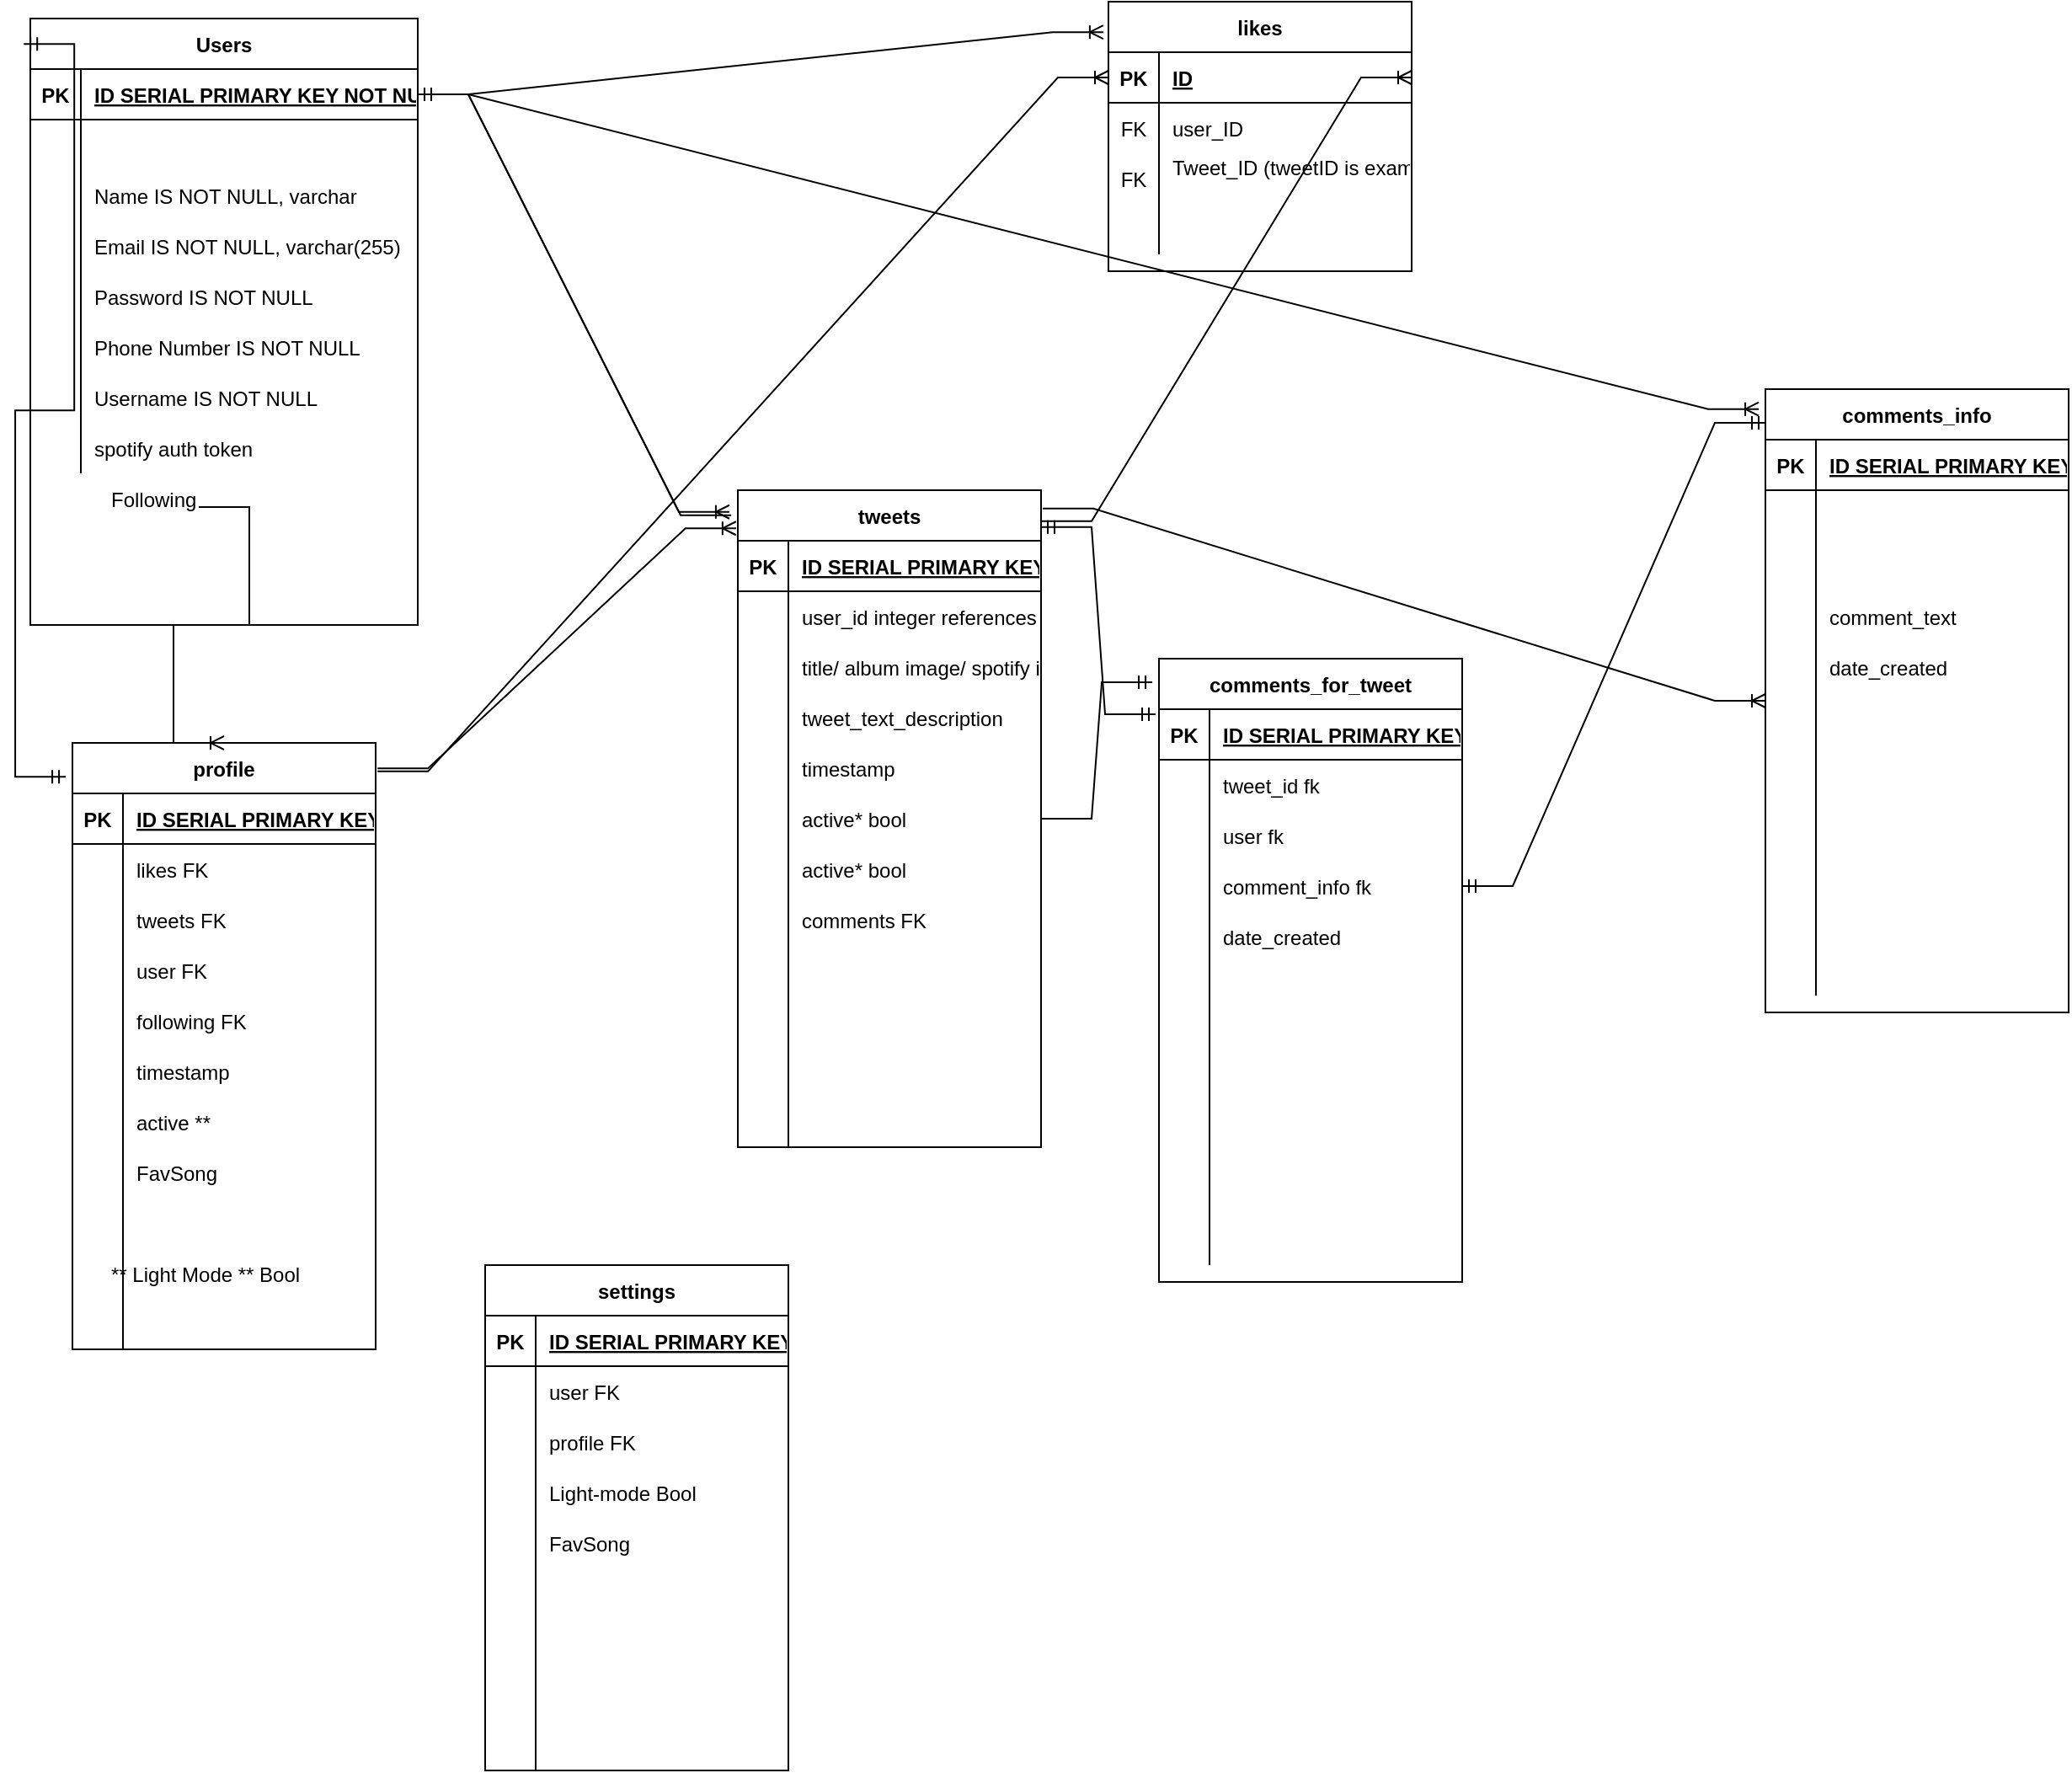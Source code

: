 <mxfile version="15.8.2" type="device"><diagram id="z6xvWQNPeDq-1O75yaG7" name="Page-1"><mxGraphModel dx="1588" dy="941" grid="1" gridSize="10" guides="1" tooltips="1" connect="1" arrows="1" fold="1" page="1" pageScale="1" pageWidth="1654" pageHeight="1169" math="0" shadow="0"><root><mxCell id="0"/><mxCell id="1" parent="0"/><mxCell id="hHkXwz1sqCufAjdUc-Cl-1" value="Users" style="shape=table;startSize=30;container=1;collapsible=1;childLayout=tableLayout;fixedRows=1;rowLines=0;fontStyle=1;align=center;resizeLast=1;" vertex="1" parent="1"><mxGeometry x="20" y="20" width="230" height="360" as="geometry"/></mxCell><mxCell id="hHkXwz1sqCufAjdUc-Cl-2" value="" style="shape=partialRectangle;collapsible=0;dropTarget=0;pointerEvents=0;fillColor=none;top=0;left=0;bottom=1;right=0;points=[[0,0.5],[1,0.5]];portConstraint=eastwest;" vertex="1" parent="hHkXwz1sqCufAjdUc-Cl-1"><mxGeometry y="30" width="230" height="30" as="geometry"/></mxCell><mxCell id="hHkXwz1sqCufAjdUc-Cl-3" value="PK" style="shape=partialRectangle;connectable=0;fillColor=none;top=0;left=0;bottom=0;right=0;fontStyle=1;overflow=hidden;" vertex="1" parent="hHkXwz1sqCufAjdUc-Cl-2"><mxGeometry width="30" height="30" as="geometry"><mxRectangle width="30" height="30" as="alternateBounds"/></mxGeometry></mxCell><mxCell id="hHkXwz1sqCufAjdUc-Cl-4" value="ID SERIAL PRIMARY KEY NOT NULL" style="shape=partialRectangle;connectable=0;fillColor=none;top=0;left=0;bottom=0;right=0;align=left;spacingLeft=6;fontStyle=5;overflow=hidden;" vertex="1" parent="hHkXwz1sqCufAjdUc-Cl-2"><mxGeometry x="30" width="200" height="30" as="geometry"><mxRectangle width="200" height="30" as="alternateBounds"/></mxGeometry></mxCell><mxCell id="hHkXwz1sqCufAjdUc-Cl-5" value="" style="shape=partialRectangle;collapsible=0;dropTarget=0;pointerEvents=0;fillColor=none;top=0;left=0;bottom=0;right=0;points=[[0,0.5],[1,0.5]];portConstraint=eastwest;" vertex="1" parent="hHkXwz1sqCufAjdUc-Cl-1"><mxGeometry y="60" width="230" height="30" as="geometry"/></mxCell><mxCell id="hHkXwz1sqCufAjdUc-Cl-6" value="" style="shape=partialRectangle;connectable=0;fillColor=none;top=0;left=0;bottom=0;right=0;editable=1;overflow=hidden;" vertex="1" parent="hHkXwz1sqCufAjdUc-Cl-5"><mxGeometry width="30" height="30" as="geometry"><mxRectangle width="30" height="30" as="alternateBounds"/></mxGeometry></mxCell><mxCell id="hHkXwz1sqCufAjdUc-Cl-7" value="" style="shape=partialRectangle;connectable=0;fillColor=none;top=0;left=0;bottom=0;right=0;align=left;spacingLeft=6;overflow=hidden;" vertex="1" parent="hHkXwz1sqCufAjdUc-Cl-5"><mxGeometry x="30" width="200" height="30" as="geometry"><mxRectangle width="200" height="30" as="alternateBounds"/></mxGeometry></mxCell><mxCell id="hHkXwz1sqCufAjdUc-Cl-8" value="" style="shape=partialRectangle;collapsible=0;dropTarget=0;pointerEvents=0;fillColor=none;top=0;left=0;bottom=0;right=0;points=[[0,0.5],[1,0.5]];portConstraint=eastwest;" vertex="1" parent="hHkXwz1sqCufAjdUc-Cl-1"><mxGeometry y="90" width="230" height="30" as="geometry"/></mxCell><mxCell id="hHkXwz1sqCufAjdUc-Cl-9" value="" style="shape=partialRectangle;connectable=0;fillColor=none;top=0;left=0;bottom=0;right=0;editable=1;overflow=hidden;" vertex="1" parent="hHkXwz1sqCufAjdUc-Cl-8"><mxGeometry width="30" height="30" as="geometry"><mxRectangle width="30" height="30" as="alternateBounds"/></mxGeometry></mxCell><mxCell id="hHkXwz1sqCufAjdUc-Cl-10" value="Name IS NOT NULL, varchar" style="shape=partialRectangle;connectable=0;fillColor=none;top=0;left=0;bottom=0;right=0;align=left;spacingLeft=6;overflow=hidden;" vertex="1" parent="hHkXwz1sqCufAjdUc-Cl-8"><mxGeometry x="30" width="200" height="30" as="geometry"><mxRectangle width="200" height="30" as="alternateBounds"/></mxGeometry></mxCell><mxCell id="hHkXwz1sqCufAjdUc-Cl-11" value="" style="shape=partialRectangle;collapsible=0;dropTarget=0;pointerEvents=0;fillColor=none;top=0;left=0;bottom=0;right=0;points=[[0,0.5],[1,0.5]];portConstraint=eastwest;" vertex="1" parent="hHkXwz1sqCufAjdUc-Cl-1"><mxGeometry y="120" width="230" height="30" as="geometry"/></mxCell><mxCell id="hHkXwz1sqCufAjdUc-Cl-12" value="" style="shape=partialRectangle;connectable=0;fillColor=none;top=0;left=0;bottom=0;right=0;editable=1;overflow=hidden;" vertex="1" parent="hHkXwz1sqCufAjdUc-Cl-11"><mxGeometry width="30" height="30" as="geometry"><mxRectangle width="30" height="30" as="alternateBounds"/></mxGeometry></mxCell><mxCell id="hHkXwz1sqCufAjdUc-Cl-13" value="Email IS NOT NULL, varchar(255)" style="shape=partialRectangle;connectable=0;fillColor=none;top=0;left=0;bottom=0;right=0;align=left;spacingLeft=6;overflow=hidden;" vertex="1" parent="hHkXwz1sqCufAjdUc-Cl-11"><mxGeometry x="30" width="200" height="30" as="geometry"><mxRectangle width="200" height="30" as="alternateBounds"/></mxGeometry></mxCell><mxCell id="hHkXwz1sqCufAjdUc-Cl-14" value="" style="shape=partialRectangle;collapsible=0;dropTarget=0;pointerEvents=0;fillColor=none;top=0;left=0;bottom=0;right=0;points=[[0,0.5],[1,0.5]];portConstraint=eastwest;" vertex="1" parent="hHkXwz1sqCufAjdUc-Cl-1"><mxGeometry y="150" width="230" height="30" as="geometry"/></mxCell><mxCell id="hHkXwz1sqCufAjdUc-Cl-15" value="" style="shape=partialRectangle;connectable=0;fillColor=none;top=0;left=0;bottom=0;right=0;editable=1;overflow=hidden;" vertex="1" parent="hHkXwz1sqCufAjdUc-Cl-14"><mxGeometry width="30" height="30" as="geometry"><mxRectangle width="30" height="30" as="alternateBounds"/></mxGeometry></mxCell><mxCell id="hHkXwz1sqCufAjdUc-Cl-16" value="Password IS NOT NULL" style="shape=partialRectangle;connectable=0;fillColor=none;top=0;left=0;bottom=0;right=0;align=left;spacingLeft=6;overflow=hidden;" vertex="1" parent="hHkXwz1sqCufAjdUc-Cl-14"><mxGeometry x="30" width="200" height="30" as="geometry"><mxRectangle width="200" height="30" as="alternateBounds"/></mxGeometry></mxCell><mxCell id="hHkXwz1sqCufAjdUc-Cl-17" value="" style="shape=partialRectangle;collapsible=0;dropTarget=0;pointerEvents=0;fillColor=none;top=0;left=0;bottom=0;right=0;points=[[0,0.5],[1,0.5]];portConstraint=eastwest;" vertex="1" parent="hHkXwz1sqCufAjdUc-Cl-1"><mxGeometry y="180" width="230" height="30" as="geometry"/></mxCell><mxCell id="hHkXwz1sqCufAjdUc-Cl-18" value="" style="shape=partialRectangle;connectable=0;fillColor=none;top=0;left=0;bottom=0;right=0;editable=1;overflow=hidden;" vertex="1" parent="hHkXwz1sqCufAjdUc-Cl-17"><mxGeometry width="30" height="30" as="geometry"><mxRectangle width="30" height="30" as="alternateBounds"/></mxGeometry></mxCell><mxCell id="hHkXwz1sqCufAjdUc-Cl-19" value="Phone Number IS NOT NULL " style="shape=partialRectangle;connectable=0;fillColor=none;top=0;left=0;bottom=0;right=0;align=left;spacingLeft=6;overflow=hidden;" vertex="1" parent="hHkXwz1sqCufAjdUc-Cl-17"><mxGeometry x="30" width="200" height="30" as="geometry"><mxRectangle width="200" height="30" as="alternateBounds"/></mxGeometry></mxCell><mxCell id="hHkXwz1sqCufAjdUc-Cl-20" value="" style="shape=partialRectangle;collapsible=0;dropTarget=0;pointerEvents=0;fillColor=none;top=0;left=0;bottom=0;right=0;points=[[0,0.5],[1,0.5]];portConstraint=eastwest;" vertex="1" parent="hHkXwz1sqCufAjdUc-Cl-1"><mxGeometry y="210" width="230" height="30" as="geometry"/></mxCell><mxCell id="hHkXwz1sqCufAjdUc-Cl-21" value="" style="shape=partialRectangle;connectable=0;fillColor=none;top=0;left=0;bottom=0;right=0;editable=1;overflow=hidden;" vertex="1" parent="hHkXwz1sqCufAjdUc-Cl-20"><mxGeometry width="30" height="30" as="geometry"><mxRectangle width="30" height="30" as="alternateBounds"/></mxGeometry></mxCell><mxCell id="hHkXwz1sqCufAjdUc-Cl-22" value="Username IS NOT NULL" style="shape=partialRectangle;connectable=0;fillColor=none;top=0;left=0;bottom=0;right=0;align=left;spacingLeft=6;overflow=hidden;" vertex="1" parent="hHkXwz1sqCufAjdUc-Cl-20"><mxGeometry x="30" width="200" height="30" as="geometry"><mxRectangle width="200" height="30" as="alternateBounds"/></mxGeometry></mxCell><mxCell id="hHkXwz1sqCufAjdUc-Cl-23" value="" style="shape=partialRectangle;collapsible=0;dropTarget=0;pointerEvents=0;fillColor=none;top=0;left=0;bottom=0;right=0;points=[[0,0.5],[1,0.5]];portConstraint=eastwest;" vertex="1" parent="hHkXwz1sqCufAjdUc-Cl-1"><mxGeometry y="240" width="230" height="30" as="geometry"/></mxCell><mxCell id="hHkXwz1sqCufAjdUc-Cl-24" value="" style="shape=partialRectangle;connectable=0;fillColor=none;top=0;left=0;bottom=0;right=0;editable=1;overflow=hidden;" vertex="1" parent="hHkXwz1sqCufAjdUc-Cl-23"><mxGeometry width="30" height="30" as="geometry"><mxRectangle width="30" height="30" as="alternateBounds"/></mxGeometry></mxCell><mxCell id="hHkXwz1sqCufAjdUc-Cl-25" value="spotify auth token" style="shape=partialRectangle;connectable=0;fillColor=none;top=0;left=0;bottom=0;right=0;align=left;spacingLeft=6;overflow=hidden;" vertex="1" parent="hHkXwz1sqCufAjdUc-Cl-23"><mxGeometry x="30" width="200" height="30" as="geometry"><mxRectangle width="200" height="30" as="alternateBounds"/></mxGeometry></mxCell><mxCell id="hHkXwz1sqCufAjdUc-Cl-26" value="likes" style="shape=table;startSize=30;container=1;collapsible=1;childLayout=tableLayout;fixedRows=1;rowLines=0;fontStyle=1;align=center;resizeLast=1;" vertex="1" parent="1"><mxGeometry x="660" y="10" width="180" height="160" as="geometry"/></mxCell><mxCell id="hHkXwz1sqCufAjdUc-Cl-27" value="" style="shape=partialRectangle;collapsible=0;dropTarget=0;pointerEvents=0;fillColor=none;top=0;left=0;bottom=1;right=0;points=[[0,0.5],[1,0.5]];portConstraint=eastwest;" vertex="1" parent="hHkXwz1sqCufAjdUc-Cl-26"><mxGeometry y="30" width="180" height="30" as="geometry"/></mxCell><mxCell id="hHkXwz1sqCufAjdUc-Cl-28" value="PK" style="shape=partialRectangle;connectable=0;fillColor=none;top=0;left=0;bottom=0;right=0;fontStyle=1;overflow=hidden;" vertex="1" parent="hHkXwz1sqCufAjdUc-Cl-27"><mxGeometry width="30" height="30" as="geometry"><mxRectangle width="30" height="30" as="alternateBounds"/></mxGeometry></mxCell><mxCell id="hHkXwz1sqCufAjdUc-Cl-29" value="ID" style="shape=partialRectangle;connectable=0;fillColor=none;top=0;left=0;bottom=0;right=0;align=left;spacingLeft=6;fontStyle=5;overflow=hidden;" vertex="1" parent="hHkXwz1sqCufAjdUc-Cl-27"><mxGeometry x="30" width="150" height="30" as="geometry"><mxRectangle width="150" height="30" as="alternateBounds"/></mxGeometry></mxCell><mxCell id="hHkXwz1sqCufAjdUc-Cl-30" value="" style="shape=partialRectangle;collapsible=0;dropTarget=0;pointerEvents=0;fillColor=none;top=0;left=0;bottom=0;right=0;points=[[0,0.5],[1,0.5]];portConstraint=eastwest;" vertex="1" parent="hHkXwz1sqCufAjdUc-Cl-26"><mxGeometry y="60" width="180" height="30" as="geometry"/></mxCell><mxCell id="hHkXwz1sqCufAjdUc-Cl-31" value="FK" style="shape=partialRectangle;connectable=0;fillColor=none;top=0;left=0;bottom=0;right=0;editable=1;overflow=hidden;" vertex="1" parent="hHkXwz1sqCufAjdUc-Cl-30"><mxGeometry width="30" height="30" as="geometry"><mxRectangle width="30" height="30" as="alternateBounds"/></mxGeometry></mxCell><mxCell id="hHkXwz1sqCufAjdUc-Cl-32" value="user_ID" style="shape=partialRectangle;connectable=0;fillColor=none;top=0;left=0;bottom=0;right=0;align=left;spacingLeft=6;overflow=hidden;" vertex="1" parent="hHkXwz1sqCufAjdUc-Cl-30"><mxGeometry x="30" width="150" height="30" as="geometry"><mxRectangle width="150" height="30" as="alternateBounds"/></mxGeometry></mxCell><mxCell id="hHkXwz1sqCufAjdUc-Cl-33" value="" style="shape=partialRectangle;collapsible=0;dropTarget=0;pointerEvents=0;fillColor=none;top=0;left=0;bottom=0;right=0;points=[[0,0.5],[1,0.5]];portConstraint=eastwest;" vertex="1" parent="hHkXwz1sqCufAjdUc-Cl-26"><mxGeometry y="90" width="180" height="30" as="geometry"/></mxCell><mxCell id="hHkXwz1sqCufAjdUc-Cl-34" value="FK" style="shape=partialRectangle;connectable=0;fillColor=none;top=0;left=0;bottom=0;right=0;editable=1;overflow=hidden;" vertex="1" parent="hHkXwz1sqCufAjdUc-Cl-33"><mxGeometry width="30" height="30" as="geometry"><mxRectangle width="30" height="30" as="alternateBounds"/></mxGeometry></mxCell><mxCell id="hHkXwz1sqCufAjdUc-Cl-35" value="Tweet_ID (tweetID is example wagabooga/1)&#10;" style="shape=partialRectangle;connectable=0;fillColor=none;top=0;left=0;bottom=0;right=0;align=left;spacingLeft=6;overflow=hidden;" vertex="1" parent="hHkXwz1sqCufAjdUc-Cl-33"><mxGeometry x="30" width="150" height="30" as="geometry"><mxRectangle width="150" height="30" as="alternateBounds"/></mxGeometry></mxCell><mxCell id="hHkXwz1sqCufAjdUc-Cl-36" value="" style="shape=partialRectangle;collapsible=0;dropTarget=0;pointerEvents=0;fillColor=none;top=0;left=0;bottom=0;right=0;points=[[0,0.5],[1,0.5]];portConstraint=eastwest;" vertex="1" parent="hHkXwz1sqCufAjdUc-Cl-26"><mxGeometry y="120" width="180" height="30" as="geometry"/></mxCell><mxCell id="hHkXwz1sqCufAjdUc-Cl-37" value="" style="shape=partialRectangle;connectable=0;fillColor=none;top=0;left=0;bottom=0;right=0;editable=1;overflow=hidden;" vertex="1" parent="hHkXwz1sqCufAjdUc-Cl-36"><mxGeometry width="30" height="30" as="geometry"><mxRectangle width="30" height="30" as="alternateBounds"/></mxGeometry></mxCell><mxCell id="hHkXwz1sqCufAjdUc-Cl-38" value="" style="shape=partialRectangle;connectable=0;fillColor=none;top=0;left=0;bottom=0;right=0;align=left;spacingLeft=6;overflow=hidden;" vertex="1" parent="hHkXwz1sqCufAjdUc-Cl-36"><mxGeometry x="30" width="150" height="30" as="geometry"><mxRectangle width="150" height="30" as="alternateBounds"/></mxGeometry></mxCell><mxCell id="hHkXwz1sqCufAjdUc-Cl-82" value="comments_info" style="shape=table;startSize=30;container=1;collapsible=1;childLayout=tableLayout;fixedRows=1;rowLines=0;fontStyle=1;align=center;resizeLast=1;" vertex="1" parent="1"><mxGeometry x="1050" y="240" width="180" height="370" as="geometry"/></mxCell><mxCell id="hHkXwz1sqCufAjdUc-Cl-83" value="" style="shape=partialRectangle;collapsible=0;dropTarget=0;pointerEvents=0;fillColor=none;top=0;left=0;bottom=1;right=0;points=[[0,0.5],[1,0.5]];portConstraint=eastwest;" vertex="1" parent="hHkXwz1sqCufAjdUc-Cl-82"><mxGeometry y="30" width="180" height="30" as="geometry"/></mxCell><mxCell id="hHkXwz1sqCufAjdUc-Cl-84" value="PK" style="shape=partialRectangle;connectable=0;fillColor=none;top=0;left=0;bottom=0;right=0;fontStyle=1;overflow=hidden;" vertex="1" parent="hHkXwz1sqCufAjdUc-Cl-83"><mxGeometry width="30" height="30" as="geometry"><mxRectangle width="30" height="30" as="alternateBounds"/></mxGeometry></mxCell><mxCell id="hHkXwz1sqCufAjdUc-Cl-85" value="ID SERIAL PRIMARY KEY " style="shape=partialRectangle;connectable=0;fillColor=none;top=0;left=0;bottom=0;right=0;align=left;spacingLeft=6;fontStyle=5;overflow=hidden;" vertex="1" parent="hHkXwz1sqCufAjdUc-Cl-83"><mxGeometry x="30" width="150" height="30" as="geometry"><mxRectangle width="150" height="30" as="alternateBounds"/></mxGeometry></mxCell><mxCell id="hHkXwz1sqCufAjdUc-Cl-86" value="" style="shape=partialRectangle;collapsible=0;dropTarget=0;pointerEvents=0;fillColor=none;top=0;left=0;bottom=0;right=0;points=[[0,0.5],[1,0.5]];portConstraint=eastwest;" vertex="1" parent="hHkXwz1sqCufAjdUc-Cl-82"><mxGeometry y="60" width="180" height="30" as="geometry"/></mxCell><mxCell id="hHkXwz1sqCufAjdUc-Cl-87" value="" style="shape=partialRectangle;connectable=0;fillColor=none;top=0;left=0;bottom=0;right=0;editable=1;overflow=hidden;" vertex="1" parent="hHkXwz1sqCufAjdUc-Cl-86"><mxGeometry width="30" height="30" as="geometry"><mxRectangle width="30" height="30" as="alternateBounds"/></mxGeometry></mxCell><mxCell id="hHkXwz1sqCufAjdUc-Cl-88" value="" style="shape=partialRectangle;connectable=0;fillColor=none;top=0;left=0;bottom=0;right=0;align=left;spacingLeft=6;overflow=hidden;" vertex="1" parent="hHkXwz1sqCufAjdUc-Cl-86"><mxGeometry x="30" width="150" height="30" as="geometry"><mxRectangle width="150" height="30" as="alternateBounds"/></mxGeometry></mxCell><mxCell id="hHkXwz1sqCufAjdUc-Cl-89" value="" style="shape=partialRectangle;collapsible=0;dropTarget=0;pointerEvents=0;fillColor=none;top=0;left=0;bottom=0;right=0;points=[[0,0.5],[1,0.5]];portConstraint=eastwest;" vertex="1" parent="hHkXwz1sqCufAjdUc-Cl-82"><mxGeometry y="90" width="180" height="30" as="geometry"/></mxCell><mxCell id="hHkXwz1sqCufAjdUc-Cl-90" value="" style="shape=partialRectangle;connectable=0;fillColor=none;top=0;left=0;bottom=0;right=0;editable=1;overflow=hidden;" vertex="1" parent="hHkXwz1sqCufAjdUc-Cl-89"><mxGeometry width="30" height="30" as="geometry"><mxRectangle width="30" height="30" as="alternateBounds"/></mxGeometry></mxCell><mxCell id="hHkXwz1sqCufAjdUc-Cl-91" value="" style="shape=partialRectangle;connectable=0;fillColor=none;top=0;left=0;bottom=0;right=0;align=left;spacingLeft=6;overflow=hidden;" vertex="1" parent="hHkXwz1sqCufAjdUc-Cl-89"><mxGeometry x="30" width="150" height="30" as="geometry"><mxRectangle width="150" height="30" as="alternateBounds"/></mxGeometry></mxCell><mxCell id="hHkXwz1sqCufAjdUc-Cl-92" value="" style="shape=partialRectangle;collapsible=0;dropTarget=0;pointerEvents=0;fillColor=none;top=0;left=0;bottom=0;right=0;points=[[0,0.5],[1,0.5]];portConstraint=eastwest;" vertex="1" parent="hHkXwz1sqCufAjdUc-Cl-82"><mxGeometry y="120" width="180" height="30" as="geometry"/></mxCell><mxCell id="hHkXwz1sqCufAjdUc-Cl-93" value="" style="shape=partialRectangle;connectable=0;fillColor=none;top=0;left=0;bottom=0;right=0;editable=1;overflow=hidden;" vertex="1" parent="hHkXwz1sqCufAjdUc-Cl-92"><mxGeometry width="30" height="30" as="geometry"><mxRectangle width="30" height="30" as="alternateBounds"/></mxGeometry></mxCell><mxCell id="hHkXwz1sqCufAjdUc-Cl-94" value="comment_text" style="shape=partialRectangle;connectable=0;fillColor=none;top=0;left=0;bottom=0;right=0;align=left;spacingLeft=6;overflow=hidden;" vertex="1" parent="hHkXwz1sqCufAjdUc-Cl-92"><mxGeometry x="30" width="150" height="30" as="geometry"><mxRectangle width="150" height="30" as="alternateBounds"/></mxGeometry></mxCell><mxCell id="hHkXwz1sqCufAjdUc-Cl-95" value="" style="shape=partialRectangle;collapsible=0;dropTarget=0;pointerEvents=0;fillColor=none;top=0;left=0;bottom=0;right=0;points=[[0,0.5],[1,0.5]];portConstraint=eastwest;" vertex="1" parent="hHkXwz1sqCufAjdUc-Cl-82"><mxGeometry y="150" width="180" height="30" as="geometry"/></mxCell><mxCell id="hHkXwz1sqCufAjdUc-Cl-96" value="" style="shape=partialRectangle;connectable=0;fillColor=none;top=0;left=0;bottom=0;right=0;editable=1;overflow=hidden;" vertex="1" parent="hHkXwz1sqCufAjdUc-Cl-95"><mxGeometry width="30" height="30" as="geometry"><mxRectangle width="30" height="30" as="alternateBounds"/></mxGeometry></mxCell><mxCell id="hHkXwz1sqCufAjdUc-Cl-97" value="date_created" style="shape=partialRectangle;connectable=0;fillColor=none;top=0;left=0;bottom=0;right=0;align=left;spacingLeft=6;overflow=hidden;" vertex="1" parent="hHkXwz1sqCufAjdUc-Cl-95"><mxGeometry x="30" width="150" height="30" as="geometry"><mxRectangle width="150" height="30" as="alternateBounds"/></mxGeometry></mxCell><mxCell id="hHkXwz1sqCufAjdUc-Cl-98" value="" style="shape=partialRectangle;collapsible=0;dropTarget=0;pointerEvents=0;fillColor=none;top=0;left=0;bottom=0;right=0;points=[[0,0.5],[1,0.5]];portConstraint=eastwest;" vertex="1" parent="hHkXwz1sqCufAjdUc-Cl-82"><mxGeometry y="180" width="180" height="30" as="geometry"/></mxCell><mxCell id="hHkXwz1sqCufAjdUc-Cl-99" value="" style="shape=partialRectangle;connectable=0;fillColor=none;top=0;left=0;bottom=0;right=0;editable=1;overflow=hidden;" vertex="1" parent="hHkXwz1sqCufAjdUc-Cl-98"><mxGeometry width="30" height="30" as="geometry"><mxRectangle width="30" height="30" as="alternateBounds"/></mxGeometry></mxCell><mxCell id="hHkXwz1sqCufAjdUc-Cl-100" value="" style="shape=partialRectangle;connectable=0;fillColor=none;top=0;left=0;bottom=0;right=0;align=left;spacingLeft=6;overflow=hidden;" vertex="1" parent="hHkXwz1sqCufAjdUc-Cl-98"><mxGeometry x="30" width="150" height="30" as="geometry"><mxRectangle width="150" height="30" as="alternateBounds"/></mxGeometry></mxCell><mxCell id="hHkXwz1sqCufAjdUc-Cl-101" value="" style="shape=partialRectangle;collapsible=0;dropTarget=0;pointerEvents=0;fillColor=none;top=0;left=0;bottom=0;right=0;points=[[0,0.5],[1,0.5]];portConstraint=eastwest;" vertex="1" parent="hHkXwz1sqCufAjdUc-Cl-82"><mxGeometry y="210" width="180" height="30" as="geometry"/></mxCell><mxCell id="hHkXwz1sqCufAjdUc-Cl-102" value="" style="shape=partialRectangle;connectable=0;fillColor=none;top=0;left=0;bottom=0;right=0;editable=1;overflow=hidden;" vertex="1" parent="hHkXwz1sqCufAjdUc-Cl-101"><mxGeometry width="30" height="30" as="geometry"><mxRectangle width="30" height="30" as="alternateBounds"/></mxGeometry></mxCell><mxCell id="hHkXwz1sqCufAjdUc-Cl-103" value="" style="shape=partialRectangle;connectable=0;fillColor=none;top=0;left=0;bottom=0;right=0;align=left;spacingLeft=6;overflow=hidden;" vertex="1" parent="hHkXwz1sqCufAjdUc-Cl-101"><mxGeometry x="30" width="150" height="30" as="geometry"><mxRectangle width="150" height="30" as="alternateBounds"/></mxGeometry></mxCell><mxCell id="hHkXwz1sqCufAjdUc-Cl-104" value="" style="shape=partialRectangle;collapsible=0;dropTarget=0;pointerEvents=0;fillColor=none;top=0;left=0;bottom=0;right=0;points=[[0,0.5],[1,0.5]];portConstraint=eastwest;" vertex="1" parent="hHkXwz1sqCufAjdUc-Cl-82"><mxGeometry y="240" width="180" height="30" as="geometry"/></mxCell><mxCell id="hHkXwz1sqCufAjdUc-Cl-105" value="" style="shape=partialRectangle;connectable=0;fillColor=none;top=0;left=0;bottom=0;right=0;editable=1;overflow=hidden;" vertex="1" parent="hHkXwz1sqCufAjdUc-Cl-104"><mxGeometry width="30" height="30" as="geometry"><mxRectangle width="30" height="30" as="alternateBounds"/></mxGeometry></mxCell><mxCell id="hHkXwz1sqCufAjdUc-Cl-106" value="" style="shape=partialRectangle;connectable=0;fillColor=none;top=0;left=0;bottom=0;right=0;align=left;spacingLeft=6;overflow=hidden;" vertex="1" parent="hHkXwz1sqCufAjdUc-Cl-104"><mxGeometry x="30" width="150" height="30" as="geometry"><mxRectangle width="150" height="30" as="alternateBounds"/></mxGeometry></mxCell><mxCell id="hHkXwz1sqCufAjdUc-Cl-107" value="" style="shape=partialRectangle;collapsible=0;dropTarget=0;pointerEvents=0;fillColor=none;top=0;left=0;bottom=0;right=0;points=[[0,0.5],[1,0.5]];portConstraint=eastwest;" vertex="1" parent="hHkXwz1sqCufAjdUc-Cl-82"><mxGeometry y="270" width="180" height="30" as="geometry"/></mxCell><mxCell id="hHkXwz1sqCufAjdUc-Cl-108" value="" style="shape=partialRectangle;connectable=0;fillColor=none;top=0;left=0;bottom=0;right=0;editable=1;overflow=hidden;" vertex="1" parent="hHkXwz1sqCufAjdUc-Cl-107"><mxGeometry width="30" height="30" as="geometry"><mxRectangle width="30" height="30" as="alternateBounds"/></mxGeometry></mxCell><mxCell id="hHkXwz1sqCufAjdUc-Cl-109" value="" style="shape=partialRectangle;connectable=0;fillColor=none;top=0;left=0;bottom=0;right=0;align=left;spacingLeft=6;overflow=hidden;" vertex="1" parent="hHkXwz1sqCufAjdUc-Cl-107"><mxGeometry x="30" width="150" height="30" as="geometry"><mxRectangle width="150" height="30" as="alternateBounds"/></mxGeometry></mxCell><mxCell id="hHkXwz1sqCufAjdUc-Cl-110" value="" style="shape=partialRectangle;collapsible=0;dropTarget=0;pointerEvents=0;fillColor=none;top=0;left=0;bottom=0;right=0;points=[[0,0.5],[1,0.5]];portConstraint=eastwest;" vertex="1" parent="hHkXwz1sqCufAjdUc-Cl-82"><mxGeometry y="300" width="180" height="30" as="geometry"/></mxCell><mxCell id="hHkXwz1sqCufAjdUc-Cl-111" value="" style="shape=partialRectangle;connectable=0;fillColor=none;top=0;left=0;bottom=0;right=0;editable=1;overflow=hidden;" vertex="1" parent="hHkXwz1sqCufAjdUc-Cl-110"><mxGeometry width="30" height="30" as="geometry"><mxRectangle width="30" height="30" as="alternateBounds"/></mxGeometry></mxCell><mxCell id="hHkXwz1sqCufAjdUc-Cl-112" value="" style="shape=partialRectangle;connectable=0;fillColor=none;top=0;left=0;bottom=0;right=0;align=left;spacingLeft=6;overflow=hidden;" vertex="1" parent="hHkXwz1sqCufAjdUc-Cl-110"><mxGeometry x="30" width="150" height="30" as="geometry"><mxRectangle width="150" height="30" as="alternateBounds"/></mxGeometry></mxCell><mxCell id="hHkXwz1sqCufAjdUc-Cl-113" value="" style="shape=partialRectangle;collapsible=0;dropTarget=0;pointerEvents=0;fillColor=none;top=0;left=0;bottom=0;right=0;points=[[0,0.5],[1,0.5]];portConstraint=eastwest;" vertex="1" parent="hHkXwz1sqCufAjdUc-Cl-82"><mxGeometry y="330" width="180" height="30" as="geometry"/></mxCell><mxCell id="hHkXwz1sqCufAjdUc-Cl-114" value="" style="shape=partialRectangle;connectable=0;fillColor=none;top=0;left=0;bottom=0;right=0;editable=1;overflow=hidden;" vertex="1" parent="hHkXwz1sqCufAjdUc-Cl-113"><mxGeometry width="30" height="30" as="geometry"><mxRectangle width="30" height="30" as="alternateBounds"/></mxGeometry></mxCell><mxCell id="hHkXwz1sqCufAjdUc-Cl-115" value="" style="shape=partialRectangle;connectable=0;fillColor=none;top=0;left=0;bottom=0;right=0;align=left;spacingLeft=6;overflow=hidden;" vertex="1" parent="hHkXwz1sqCufAjdUc-Cl-113"><mxGeometry x="30" width="150" height="30" as="geometry"><mxRectangle width="150" height="30" as="alternateBounds"/></mxGeometry></mxCell><mxCell id="hHkXwz1sqCufAjdUc-Cl-117" value="** Light Mode ** Bool" style="shape=partialRectangle;connectable=0;fillColor=none;top=0;left=0;bottom=0;right=0;align=left;spacingLeft=6;overflow=hidden;" vertex="1" parent="1"><mxGeometry x="60" y="750" width="200" height="30" as="geometry"><mxRectangle width="200" height="30" as="alternateBounds"/></mxGeometry></mxCell><mxCell id="hHkXwz1sqCufAjdUc-Cl-119" value="profile" style="shape=table;startSize=30;container=1;collapsible=1;childLayout=tableLayout;fixedRows=1;rowLines=0;fontStyle=1;align=center;resizeLast=1;" vertex="1" parent="1"><mxGeometry x="45" y="450" width="180" height="360" as="geometry"/></mxCell><mxCell id="hHkXwz1sqCufAjdUc-Cl-120" value="" style="shape=partialRectangle;collapsible=0;dropTarget=0;pointerEvents=0;fillColor=none;top=0;left=0;bottom=1;right=0;points=[[0,0.5],[1,0.5]];portConstraint=eastwest;" vertex="1" parent="hHkXwz1sqCufAjdUc-Cl-119"><mxGeometry y="30" width="180" height="30" as="geometry"/></mxCell><mxCell id="hHkXwz1sqCufAjdUc-Cl-121" value="PK" style="shape=partialRectangle;connectable=0;fillColor=none;top=0;left=0;bottom=0;right=0;fontStyle=1;overflow=hidden;" vertex="1" parent="hHkXwz1sqCufAjdUc-Cl-120"><mxGeometry width="30" height="30" as="geometry"><mxRectangle width="30" height="30" as="alternateBounds"/></mxGeometry></mxCell><mxCell id="hHkXwz1sqCufAjdUc-Cl-122" value="ID SERIAL PRIMARY KEY " style="shape=partialRectangle;connectable=0;fillColor=none;top=0;left=0;bottom=0;right=0;align=left;spacingLeft=6;fontStyle=5;overflow=hidden;" vertex="1" parent="hHkXwz1sqCufAjdUc-Cl-120"><mxGeometry x="30" width="150" height="30" as="geometry"><mxRectangle width="150" height="30" as="alternateBounds"/></mxGeometry></mxCell><mxCell id="hHkXwz1sqCufAjdUc-Cl-123" value="" style="shape=partialRectangle;collapsible=0;dropTarget=0;pointerEvents=0;fillColor=none;top=0;left=0;bottom=0;right=0;points=[[0,0.5],[1,0.5]];portConstraint=eastwest;" vertex="1" parent="hHkXwz1sqCufAjdUc-Cl-119"><mxGeometry y="60" width="180" height="30" as="geometry"/></mxCell><mxCell id="hHkXwz1sqCufAjdUc-Cl-124" value="" style="shape=partialRectangle;connectable=0;fillColor=none;top=0;left=0;bottom=0;right=0;editable=1;overflow=hidden;" vertex="1" parent="hHkXwz1sqCufAjdUc-Cl-123"><mxGeometry width="30" height="30" as="geometry"><mxRectangle width="30" height="30" as="alternateBounds"/></mxGeometry></mxCell><mxCell id="hHkXwz1sqCufAjdUc-Cl-125" value="likes FK" style="shape=partialRectangle;connectable=0;fillColor=none;top=0;left=0;bottom=0;right=0;align=left;spacingLeft=6;overflow=hidden;" vertex="1" parent="hHkXwz1sqCufAjdUc-Cl-123"><mxGeometry x="30" width="150" height="30" as="geometry"><mxRectangle width="150" height="30" as="alternateBounds"/></mxGeometry></mxCell><mxCell id="hHkXwz1sqCufAjdUc-Cl-126" value="" style="shape=partialRectangle;collapsible=0;dropTarget=0;pointerEvents=0;fillColor=none;top=0;left=0;bottom=0;right=0;points=[[0,0.5],[1,0.5]];portConstraint=eastwest;" vertex="1" parent="hHkXwz1sqCufAjdUc-Cl-119"><mxGeometry y="90" width="180" height="30" as="geometry"/></mxCell><mxCell id="hHkXwz1sqCufAjdUc-Cl-127" value="" style="shape=partialRectangle;connectable=0;fillColor=none;top=0;left=0;bottom=0;right=0;editable=1;overflow=hidden;" vertex="1" parent="hHkXwz1sqCufAjdUc-Cl-126"><mxGeometry width="30" height="30" as="geometry"><mxRectangle width="30" height="30" as="alternateBounds"/></mxGeometry></mxCell><mxCell id="hHkXwz1sqCufAjdUc-Cl-128" value="tweets FK" style="shape=partialRectangle;connectable=0;fillColor=none;top=0;left=0;bottom=0;right=0;align=left;spacingLeft=6;overflow=hidden;" vertex="1" parent="hHkXwz1sqCufAjdUc-Cl-126"><mxGeometry x="30" width="150" height="30" as="geometry"><mxRectangle width="150" height="30" as="alternateBounds"/></mxGeometry></mxCell><mxCell id="hHkXwz1sqCufAjdUc-Cl-129" value="" style="shape=partialRectangle;collapsible=0;dropTarget=0;pointerEvents=0;fillColor=none;top=0;left=0;bottom=0;right=0;points=[[0,0.5],[1,0.5]];portConstraint=eastwest;" vertex="1" parent="hHkXwz1sqCufAjdUc-Cl-119"><mxGeometry y="120" width="180" height="30" as="geometry"/></mxCell><mxCell id="hHkXwz1sqCufAjdUc-Cl-130" value="" style="shape=partialRectangle;connectable=0;fillColor=none;top=0;left=0;bottom=0;right=0;editable=1;overflow=hidden;" vertex="1" parent="hHkXwz1sqCufAjdUc-Cl-129"><mxGeometry width="30" height="30" as="geometry"><mxRectangle width="30" height="30" as="alternateBounds"/></mxGeometry></mxCell><mxCell id="hHkXwz1sqCufAjdUc-Cl-131" value="user FK" style="shape=partialRectangle;connectable=0;fillColor=none;top=0;left=0;bottom=0;right=0;align=left;spacingLeft=6;overflow=hidden;" vertex="1" parent="hHkXwz1sqCufAjdUc-Cl-129"><mxGeometry x="30" width="150" height="30" as="geometry"><mxRectangle width="150" height="30" as="alternateBounds"/></mxGeometry></mxCell><mxCell id="hHkXwz1sqCufAjdUc-Cl-141" value="" style="shape=partialRectangle;collapsible=0;dropTarget=0;pointerEvents=0;fillColor=none;top=0;left=0;bottom=0;right=0;points=[[0,0.5],[1,0.5]];portConstraint=eastwest;" vertex="1" parent="hHkXwz1sqCufAjdUc-Cl-119"><mxGeometry y="150" width="180" height="30" as="geometry"/></mxCell><mxCell id="hHkXwz1sqCufAjdUc-Cl-142" value="" style="shape=partialRectangle;connectable=0;fillColor=none;top=0;left=0;bottom=0;right=0;editable=1;overflow=hidden;" vertex="1" parent="hHkXwz1sqCufAjdUc-Cl-141"><mxGeometry width="30" height="30" as="geometry"><mxRectangle width="30" height="30" as="alternateBounds"/></mxGeometry></mxCell><mxCell id="hHkXwz1sqCufAjdUc-Cl-143" value="following FK" style="shape=partialRectangle;connectable=0;fillColor=none;top=0;left=0;bottom=0;right=0;align=left;spacingLeft=6;overflow=hidden;" vertex="1" parent="hHkXwz1sqCufAjdUc-Cl-141"><mxGeometry x="30" width="150" height="30" as="geometry"><mxRectangle width="150" height="30" as="alternateBounds"/></mxGeometry></mxCell><mxCell id="hHkXwz1sqCufAjdUc-Cl-132" value="" style="shape=partialRectangle;collapsible=0;dropTarget=0;pointerEvents=0;fillColor=none;top=0;left=0;bottom=0;right=0;points=[[0,0.5],[1,0.5]];portConstraint=eastwest;" vertex="1" parent="hHkXwz1sqCufAjdUc-Cl-119"><mxGeometry y="180" width="180" height="30" as="geometry"/></mxCell><mxCell id="hHkXwz1sqCufAjdUc-Cl-133" value="" style="shape=partialRectangle;connectable=0;fillColor=none;top=0;left=0;bottom=0;right=0;editable=1;overflow=hidden;" vertex="1" parent="hHkXwz1sqCufAjdUc-Cl-132"><mxGeometry width="30" height="30" as="geometry"><mxRectangle width="30" height="30" as="alternateBounds"/></mxGeometry></mxCell><mxCell id="hHkXwz1sqCufAjdUc-Cl-134" value="timestamp" style="shape=partialRectangle;connectable=0;fillColor=none;top=0;left=0;bottom=0;right=0;align=left;spacingLeft=6;overflow=hidden;" vertex="1" parent="hHkXwz1sqCufAjdUc-Cl-132"><mxGeometry x="30" width="150" height="30" as="geometry"><mxRectangle width="150" height="30" as="alternateBounds"/></mxGeometry></mxCell><mxCell id="hHkXwz1sqCufAjdUc-Cl-135" value="" style="shape=partialRectangle;collapsible=0;dropTarget=0;pointerEvents=0;fillColor=none;top=0;left=0;bottom=0;right=0;points=[[0,0.5],[1,0.5]];portConstraint=eastwest;" vertex="1" parent="hHkXwz1sqCufAjdUc-Cl-119"><mxGeometry y="210" width="180" height="30" as="geometry"/></mxCell><mxCell id="hHkXwz1sqCufAjdUc-Cl-136" value="" style="shape=partialRectangle;connectable=0;fillColor=none;top=0;left=0;bottom=0;right=0;editable=1;overflow=hidden;" vertex="1" parent="hHkXwz1sqCufAjdUc-Cl-135"><mxGeometry width="30" height="30" as="geometry"><mxRectangle width="30" height="30" as="alternateBounds"/></mxGeometry></mxCell><mxCell id="hHkXwz1sqCufAjdUc-Cl-137" value="active **" style="shape=partialRectangle;connectable=0;fillColor=none;top=0;left=0;bottom=0;right=0;align=left;spacingLeft=6;overflow=hidden;" vertex="1" parent="hHkXwz1sqCufAjdUc-Cl-135"><mxGeometry x="30" width="150" height="30" as="geometry"><mxRectangle width="150" height="30" as="alternateBounds"/></mxGeometry></mxCell><mxCell id="hHkXwz1sqCufAjdUc-Cl-138" value="" style="shape=partialRectangle;collapsible=0;dropTarget=0;pointerEvents=0;fillColor=none;top=0;left=0;bottom=0;right=0;points=[[0,0.5],[1,0.5]];portConstraint=eastwest;" vertex="1" parent="hHkXwz1sqCufAjdUc-Cl-119"><mxGeometry y="240" width="180" height="30" as="geometry"/></mxCell><mxCell id="hHkXwz1sqCufAjdUc-Cl-139" value="" style="shape=partialRectangle;connectable=0;fillColor=none;top=0;left=0;bottom=0;right=0;editable=1;overflow=hidden;" vertex="1" parent="hHkXwz1sqCufAjdUc-Cl-138"><mxGeometry width="30" height="30" as="geometry"><mxRectangle width="30" height="30" as="alternateBounds"/></mxGeometry></mxCell><mxCell id="hHkXwz1sqCufAjdUc-Cl-140" value="FavSong" style="shape=partialRectangle;connectable=0;fillColor=none;top=0;left=0;bottom=0;right=0;align=left;spacingLeft=6;overflow=hidden;" vertex="1" parent="hHkXwz1sqCufAjdUc-Cl-138"><mxGeometry x="30" width="150" height="30" as="geometry"><mxRectangle width="150" height="30" as="alternateBounds"/></mxGeometry></mxCell><mxCell id="hHkXwz1sqCufAjdUc-Cl-144" value="" style="shape=partialRectangle;collapsible=0;dropTarget=0;pointerEvents=0;fillColor=none;top=0;left=0;bottom=0;right=0;points=[[0,0.5],[1,0.5]];portConstraint=eastwest;" vertex="1" parent="hHkXwz1sqCufAjdUc-Cl-119"><mxGeometry y="270" width="180" height="30" as="geometry"/></mxCell><mxCell id="hHkXwz1sqCufAjdUc-Cl-145" value="" style="shape=partialRectangle;connectable=0;fillColor=none;top=0;left=0;bottom=0;right=0;editable=1;overflow=hidden;" vertex="1" parent="hHkXwz1sqCufAjdUc-Cl-144"><mxGeometry width="30" height="30" as="geometry"><mxRectangle width="30" height="30" as="alternateBounds"/></mxGeometry></mxCell><mxCell id="hHkXwz1sqCufAjdUc-Cl-146" value="" style="shape=partialRectangle;connectable=0;fillColor=none;top=0;left=0;bottom=0;right=0;align=left;spacingLeft=6;overflow=hidden;" vertex="1" parent="hHkXwz1sqCufAjdUc-Cl-144"><mxGeometry x="30" width="150" height="30" as="geometry"><mxRectangle width="150" height="30" as="alternateBounds"/></mxGeometry></mxCell><mxCell id="hHkXwz1sqCufAjdUc-Cl-147" value="" style="shape=partialRectangle;collapsible=0;dropTarget=0;pointerEvents=0;fillColor=none;top=0;left=0;bottom=0;right=0;points=[[0,0.5],[1,0.5]];portConstraint=eastwest;" vertex="1" parent="hHkXwz1sqCufAjdUc-Cl-119"><mxGeometry y="300" width="180" height="30" as="geometry"/></mxCell><mxCell id="hHkXwz1sqCufAjdUc-Cl-148" value="" style="shape=partialRectangle;connectable=0;fillColor=none;top=0;left=0;bottom=0;right=0;editable=1;overflow=hidden;" vertex="1" parent="hHkXwz1sqCufAjdUc-Cl-147"><mxGeometry width="30" height="30" as="geometry"><mxRectangle width="30" height="30" as="alternateBounds"/></mxGeometry></mxCell><mxCell id="hHkXwz1sqCufAjdUc-Cl-149" value="" style="shape=partialRectangle;connectable=0;fillColor=none;top=0;left=0;bottom=0;right=0;align=left;spacingLeft=6;overflow=hidden;" vertex="1" parent="hHkXwz1sqCufAjdUc-Cl-147"><mxGeometry x="30" width="150" height="30" as="geometry"><mxRectangle width="150" height="30" as="alternateBounds"/></mxGeometry></mxCell><mxCell id="hHkXwz1sqCufAjdUc-Cl-150" value="" style="shape=partialRectangle;collapsible=0;dropTarget=0;pointerEvents=0;fillColor=none;top=0;left=0;bottom=0;right=0;points=[[0,0.5],[1,0.5]];portConstraint=eastwest;" vertex="1" parent="hHkXwz1sqCufAjdUc-Cl-119"><mxGeometry y="330" width="180" height="30" as="geometry"/></mxCell><mxCell id="hHkXwz1sqCufAjdUc-Cl-151" value="" style="shape=partialRectangle;connectable=0;fillColor=none;top=0;left=0;bottom=0;right=0;editable=1;overflow=hidden;" vertex="1" parent="hHkXwz1sqCufAjdUc-Cl-150"><mxGeometry width="30" height="30" as="geometry"><mxRectangle width="30" height="30" as="alternateBounds"/></mxGeometry></mxCell><mxCell id="hHkXwz1sqCufAjdUc-Cl-152" value="" style="shape=partialRectangle;connectable=0;fillColor=none;top=0;left=0;bottom=0;right=0;align=left;spacingLeft=6;overflow=hidden;" vertex="1" parent="hHkXwz1sqCufAjdUc-Cl-150"><mxGeometry x="30" width="150" height="30" as="geometry"><mxRectangle width="150" height="30" as="alternateBounds"/></mxGeometry></mxCell><mxCell id="hHkXwz1sqCufAjdUc-Cl-153" value="" style="edgeStyle=entityRelationEdgeStyle;fontSize=12;html=1;endArrow=ERoneToMany;rounded=0;exitX=1;exitY=0.5;exitDx=0;exitDy=0;entryX=-0.017;entryY=0.113;entryDx=0;entryDy=0;entryPerimeter=0;" edge="1" parent="1" source="hHkXwz1sqCufAjdUc-Cl-2" target="hHkXwz1sqCufAjdUc-Cl-26"><mxGeometry width="100" height="100" relative="1" as="geometry"><mxPoint x="880" y="650" as="sourcePoint"/><mxPoint x="980" y="550" as="targetPoint"/></mxGeometry></mxCell><mxCell id="hHkXwz1sqCufAjdUc-Cl-154" value="" style="edgeStyle=entityRelationEdgeStyle;fontSize=12;html=1;endArrow=ERoneToMany;rounded=0;exitX=1;exitY=0.5;exitDx=0;exitDy=0;entryX=-0.028;entryY=0.033;entryDx=0;entryDy=0;entryPerimeter=0;" edge="1" parent="1" source="hHkXwz1sqCufAjdUc-Cl-2" target="hHkXwz1sqCufAjdUc-Cl-39"><mxGeometry width="100" height="100" relative="1" as="geometry"><mxPoint x="880" y="650" as="sourcePoint"/><mxPoint x="980" y="550" as="targetPoint"/></mxGeometry></mxCell><mxCell id="hHkXwz1sqCufAjdUc-Cl-155" value="" style="edgeStyle=entityRelationEdgeStyle;fontSize=12;html=1;endArrow=ERoneToMany;rounded=0;exitX=1;exitY=0.5;exitDx=0;exitDy=0;entryX=-0.022;entryY=0.032;entryDx=0;entryDy=0;entryPerimeter=0;" edge="1" parent="1" source="hHkXwz1sqCufAjdUc-Cl-2" target="hHkXwz1sqCufAjdUc-Cl-82"><mxGeometry width="100" height="100" relative="1" as="geometry"><mxPoint x="880" y="650" as="sourcePoint"/><mxPoint x="980" y="550" as="targetPoint"/></mxGeometry></mxCell><mxCell id="hHkXwz1sqCufAjdUc-Cl-156" value="" style="edgeStyle=entityRelationEdgeStyle;fontSize=12;html=1;endArrow=ERmandOne;startArrow=ERmandOne;rounded=0;entryX=-0.017;entryY=0.042;entryDx=0;entryDy=0;entryPerimeter=0;exitX=-0.022;exitY=0.056;exitDx=0;exitDy=0;exitPerimeter=0;" edge="1" parent="1" source="hHkXwz1sqCufAjdUc-Cl-119" target="hHkXwz1sqCufAjdUc-Cl-1"><mxGeometry width="100" height="100" relative="1" as="geometry"><mxPoint x="90" y="530" as="sourcePoint"/><mxPoint x="980" y="550" as="targetPoint"/></mxGeometry></mxCell><mxCell id="hHkXwz1sqCufAjdUc-Cl-157" value="" style="edgeStyle=entityRelationEdgeStyle;fontSize=12;html=1;endArrow=ERoneToMany;rounded=0;exitX=1.006;exitY=0.047;exitDx=0;exitDy=0;exitPerimeter=0;entryX=0;entryY=0.5;entryDx=0;entryDy=0;" edge="1" parent="1" source="hHkXwz1sqCufAjdUc-Cl-119" target="hHkXwz1sqCufAjdUc-Cl-27"><mxGeometry width="100" height="100" relative="1" as="geometry"><mxPoint x="880" y="650" as="sourcePoint"/><mxPoint x="980" y="550" as="targetPoint"/></mxGeometry></mxCell><mxCell id="hHkXwz1sqCufAjdUc-Cl-158" value="" style="edgeStyle=entityRelationEdgeStyle;fontSize=12;html=1;endArrow=ERoneToMany;rounded=0;exitX=1.006;exitY=0.042;exitDx=0;exitDy=0;exitPerimeter=0;entryX=-0.006;entryY=0.058;entryDx=0;entryDy=0;entryPerimeter=0;" edge="1" parent="1" source="hHkXwz1sqCufAjdUc-Cl-119" target="hHkXwz1sqCufAjdUc-Cl-39"><mxGeometry width="100" height="100" relative="1" as="geometry"><mxPoint x="880" y="650" as="sourcePoint"/><mxPoint x="980" y="550" as="targetPoint"/></mxGeometry></mxCell><mxCell id="hHkXwz1sqCufAjdUc-Cl-159" value="Following" style="shape=partialRectangle;connectable=0;fillColor=none;top=0;left=0;bottom=0;right=0;align=left;spacingLeft=6;overflow=hidden;" vertex="1" parent="1"><mxGeometry x="60" y="290" width="200" height="30" as="geometry"><mxRectangle width="200" height="30" as="alternateBounds"/></mxGeometry></mxCell><mxCell id="hHkXwz1sqCufAjdUc-Cl-160" value="" style="edgeStyle=entityRelationEdgeStyle;fontSize=12;html=1;endArrow=ERoneToMany;rounded=0;entryX=0.5;entryY=0;entryDx=0;entryDy=0;" edge="1" parent="1" target="hHkXwz1sqCufAjdUc-Cl-119"><mxGeometry width="100" height="100" relative="1" as="geometry"><mxPoint x="120" y="310" as="sourcePoint"/><mxPoint x="980" y="490" as="targetPoint"/></mxGeometry></mxCell><mxCell id="hHkXwz1sqCufAjdUc-Cl-161" value="" style="edgeStyle=entityRelationEdgeStyle;fontSize=12;html=1;endArrow=ERoneToMany;rounded=0;exitX=1.006;exitY=0.028;exitDx=0;exitDy=0;exitPerimeter=0;" edge="1" parent="1" source="hHkXwz1sqCufAjdUc-Cl-39" target="hHkXwz1sqCufAjdUc-Cl-82"><mxGeometry width="100" height="100" relative="1" as="geometry"><mxPoint x="880" y="590" as="sourcePoint"/><mxPoint x="980" y="490" as="targetPoint"/></mxGeometry></mxCell><mxCell id="hHkXwz1sqCufAjdUc-Cl-162" value="" style="edgeStyle=entityRelationEdgeStyle;fontSize=12;html=1;endArrow=ERoneToMany;rounded=0;exitX=1;exitY=0.047;exitDx=0;exitDy=0;exitPerimeter=0;entryX=1;entryY=0.5;entryDx=0;entryDy=0;" edge="1" parent="1" source="hHkXwz1sqCufAjdUc-Cl-39" target="hHkXwz1sqCufAjdUc-Cl-27"><mxGeometry width="100" height="100" relative="1" as="geometry"><mxPoint x="880" y="590" as="sourcePoint"/><mxPoint x="980" y="490" as="targetPoint"/></mxGeometry></mxCell><mxCell id="hHkXwz1sqCufAjdUc-Cl-163" value="comments_for_tweet" style="shape=table;startSize=30;container=1;collapsible=1;childLayout=tableLayout;fixedRows=1;rowLines=0;fontStyle=1;align=center;resizeLast=1;" vertex="1" parent="1"><mxGeometry x="690" y="400" width="180" height="370" as="geometry"/></mxCell><mxCell id="hHkXwz1sqCufAjdUc-Cl-164" value="" style="shape=partialRectangle;collapsible=0;dropTarget=0;pointerEvents=0;fillColor=none;top=0;left=0;bottom=1;right=0;points=[[0,0.5],[1,0.5]];portConstraint=eastwest;" vertex="1" parent="hHkXwz1sqCufAjdUc-Cl-163"><mxGeometry y="30" width="180" height="30" as="geometry"/></mxCell><mxCell id="hHkXwz1sqCufAjdUc-Cl-165" value="PK" style="shape=partialRectangle;connectable=0;fillColor=none;top=0;left=0;bottom=0;right=0;fontStyle=1;overflow=hidden;" vertex="1" parent="hHkXwz1sqCufAjdUc-Cl-164"><mxGeometry width="30" height="30" as="geometry"><mxRectangle width="30" height="30" as="alternateBounds"/></mxGeometry></mxCell><mxCell id="hHkXwz1sqCufAjdUc-Cl-166" value="ID SERIAL PRIMARY KEY " style="shape=partialRectangle;connectable=0;fillColor=none;top=0;left=0;bottom=0;right=0;align=left;spacingLeft=6;fontStyle=5;overflow=hidden;" vertex="1" parent="hHkXwz1sqCufAjdUc-Cl-164"><mxGeometry x="30" width="150" height="30" as="geometry"><mxRectangle width="150" height="30" as="alternateBounds"/></mxGeometry></mxCell><mxCell id="hHkXwz1sqCufAjdUc-Cl-167" value="" style="shape=partialRectangle;collapsible=0;dropTarget=0;pointerEvents=0;fillColor=none;top=0;left=0;bottom=0;right=0;points=[[0,0.5],[1,0.5]];portConstraint=eastwest;" vertex="1" parent="hHkXwz1sqCufAjdUc-Cl-163"><mxGeometry y="60" width="180" height="30" as="geometry"/></mxCell><mxCell id="hHkXwz1sqCufAjdUc-Cl-168" value="" style="shape=partialRectangle;connectable=0;fillColor=none;top=0;left=0;bottom=0;right=0;editable=1;overflow=hidden;" vertex="1" parent="hHkXwz1sqCufAjdUc-Cl-167"><mxGeometry width="30" height="30" as="geometry"><mxRectangle width="30" height="30" as="alternateBounds"/></mxGeometry></mxCell><mxCell id="hHkXwz1sqCufAjdUc-Cl-169" value="tweet_id fk" style="shape=partialRectangle;connectable=0;fillColor=none;top=0;left=0;bottom=0;right=0;align=left;spacingLeft=6;overflow=hidden;" vertex="1" parent="hHkXwz1sqCufAjdUc-Cl-167"><mxGeometry x="30" width="150" height="30" as="geometry"><mxRectangle width="150" height="30" as="alternateBounds"/></mxGeometry></mxCell><mxCell id="hHkXwz1sqCufAjdUc-Cl-170" value="" style="shape=partialRectangle;collapsible=0;dropTarget=0;pointerEvents=0;fillColor=none;top=0;left=0;bottom=0;right=0;points=[[0,0.5],[1,0.5]];portConstraint=eastwest;" vertex="1" parent="hHkXwz1sqCufAjdUc-Cl-163"><mxGeometry y="90" width="180" height="30" as="geometry"/></mxCell><mxCell id="hHkXwz1sqCufAjdUc-Cl-171" value="" style="shape=partialRectangle;connectable=0;fillColor=none;top=0;left=0;bottom=0;right=0;editable=1;overflow=hidden;" vertex="1" parent="hHkXwz1sqCufAjdUc-Cl-170"><mxGeometry width="30" height="30" as="geometry"><mxRectangle width="30" height="30" as="alternateBounds"/></mxGeometry></mxCell><mxCell id="hHkXwz1sqCufAjdUc-Cl-172" value="user fk" style="shape=partialRectangle;connectable=0;fillColor=none;top=0;left=0;bottom=0;right=0;align=left;spacingLeft=6;overflow=hidden;" vertex="1" parent="hHkXwz1sqCufAjdUc-Cl-170"><mxGeometry x="30" width="150" height="30" as="geometry"><mxRectangle width="150" height="30" as="alternateBounds"/></mxGeometry></mxCell><mxCell id="hHkXwz1sqCufAjdUc-Cl-173" value="" style="shape=partialRectangle;collapsible=0;dropTarget=0;pointerEvents=0;fillColor=none;top=0;left=0;bottom=0;right=0;points=[[0,0.5],[1,0.5]];portConstraint=eastwest;" vertex="1" parent="hHkXwz1sqCufAjdUc-Cl-163"><mxGeometry y="120" width="180" height="30" as="geometry"/></mxCell><mxCell id="hHkXwz1sqCufAjdUc-Cl-174" value="" style="shape=partialRectangle;connectable=0;fillColor=none;top=0;left=0;bottom=0;right=0;editable=1;overflow=hidden;" vertex="1" parent="hHkXwz1sqCufAjdUc-Cl-173"><mxGeometry width="30" height="30" as="geometry"><mxRectangle width="30" height="30" as="alternateBounds"/></mxGeometry></mxCell><mxCell id="hHkXwz1sqCufAjdUc-Cl-175" value="comment_info fk" style="shape=partialRectangle;connectable=0;fillColor=none;top=0;left=0;bottom=0;right=0;align=left;spacingLeft=6;overflow=hidden;" vertex="1" parent="hHkXwz1sqCufAjdUc-Cl-173"><mxGeometry x="30" width="150" height="30" as="geometry"><mxRectangle width="150" height="30" as="alternateBounds"/></mxGeometry></mxCell><mxCell id="hHkXwz1sqCufAjdUc-Cl-176" value="" style="shape=partialRectangle;collapsible=0;dropTarget=0;pointerEvents=0;fillColor=none;top=0;left=0;bottom=0;right=0;points=[[0,0.5],[1,0.5]];portConstraint=eastwest;" vertex="1" parent="hHkXwz1sqCufAjdUc-Cl-163"><mxGeometry y="150" width="180" height="30" as="geometry"/></mxCell><mxCell id="hHkXwz1sqCufAjdUc-Cl-177" value="" style="shape=partialRectangle;connectable=0;fillColor=none;top=0;left=0;bottom=0;right=0;editable=1;overflow=hidden;" vertex="1" parent="hHkXwz1sqCufAjdUc-Cl-176"><mxGeometry width="30" height="30" as="geometry"><mxRectangle width="30" height="30" as="alternateBounds"/></mxGeometry></mxCell><mxCell id="hHkXwz1sqCufAjdUc-Cl-178" value="date_created" style="shape=partialRectangle;connectable=0;fillColor=none;top=0;left=0;bottom=0;right=0;align=left;spacingLeft=6;overflow=hidden;" vertex="1" parent="hHkXwz1sqCufAjdUc-Cl-176"><mxGeometry x="30" width="150" height="30" as="geometry"><mxRectangle width="150" height="30" as="alternateBounds"/></mxGeometry></mxCell><mxCell id="hHkXwz1sqCufAjdUc-Cl-179" value="" style="shape=partialRectangle;collapsible=0;dropTarget=0;pointerEvents=0;fillColor=none;top=0;left=0;bottom=0;right=0;points=[[0,0.5],[1,0.5]];portConstraint=eastwest;" vertex="1" parent="hHkXwz1sqCufAjdUc-Cl-163"><mxGeometry y="180" width="180" height="30" as="geometry"/></mxCell><mxCell id="hHkXwz1sqCufAjdUc-Cl-180" value="" style="shape=partialRectangle;connectable=0;fillColor=none;top=0;left=0;bottom=0;right=0;editable=1;overflow=hidden;" vertex="1" parent="hHkXwz1sqCufAjdUc-Cl-179"><mxGeometry width="30" height="30" as="geometry"><mxRectangle width="30" height="30" as="alternateBounds"/></mxGeometry></mxCell><mxCell id="hHkXwz1sqCufAjdUc-Cl-181" value="" style="shape=partialRectangle;connectable=0;fillColor=none;top=0;left=0;bottom=0;right=0;align=left;spacingLeft=6;overflow=hidden;" vertex="1" parent="hHkXwz1sqCufAjdUc-Cl-179"><mxGeometry x="30" width="150" height="30" as="geometry"><mxRectangle width="150" height="30" as="alternateBounds"/></mxGeometry></mxCell><mxCell id="hHkXwz1sqCufAjdUc-Cl-182" value="" style="shape=partialRectangle;collapsible=0;dropTarget=0;pointerEvents=0;fillColor=none;top=0;left=0;bottom=0;right=0;points=[[0,0.5],[1,0.5]];portConstraint=eastwest;" vertex="1" parent="hHkXwz1sqCufAjdUc-Cl-163"><mxGeometry y="210" width="180" height="30" as="geometry"/></mxCell><mxCell id="hHkXwz1sqCufAjdUc-Cl-183" value="" style="shape=partialRectangle;connectable=0;fillColor=none;top=0;left=0;bottom=0;right=0;editable=1;overflow=hidden;" vertex="1" parent="hHkXwz1sqCufAjdUc-Cl-182"><mxGeometry width="30" height="30" as="geometry"><mxRectangle width="30" height="30" as="alternateBounds"/></mxGeometry></mxCell><mxCell id="hHkXwz1sqCufAjdUc-Cl-184" value="" style="shape=partialRectangle;connectable=0;fillColor=none;top=0;left=0;bottom=0;right=0;align=left;spacingLeft=6;overflow=hidden;" vertex="1" parent="hHkXwz1sqCufAjdUc-Cl-182"><mxGeometry x="30" width="150" height="30" as="geometry"><mxRectangle width="150" height="30" as="alternateBounds"/></mxGeometry></mxCell><mxCell id="hHkXwz1sqCufAjdUc-Cl-185" value="" style="shape=partialRectangle;collapsible=0;dropTarget=0;pointerEvents=0;fillColor=none;top=0;left=0;bottom=0;right=0;points=[[0,0.5],[1,0.5]];portConstraint=eastwest;" vertex="1" parent="hHkXwz1sqCufAjdUc-Cl-163"><mxGeometry y="240" width="180" height="30" as="geometry"/></mxCell><mxCell id="hHkXwz1sqCufAjdUc-Cl-186" value="" style="shape=partialRectangle;connectable=0;fillColor=none;top=0;left=0;bottom=0;right=0;editable=1;overflow=hidden;" vertex="1" parent="hHkXwz1sqCufAjdUc-Cl-185"><mxGeometry width="30" height="30" as="geometry"><mxRectangle width="30" height="30" as="alternateBounds"/></mxGeometry></mxCell><mxCell id="hHkXwz1sqCufAjdUc-Cl-187" value="" style="shape=partialRectangle;connectable=0;fillColor=none;top=0;left=0;bottom=0;right=0;align=left;spacingLeft=6;overflow=hidden;" vertex="1" parent="hHkXwz1sqCufAjdUc-Cl-185"><mxGeometry x="30" width="150" height="30" as="geometry"><mxRectangle width="150" height="30" as="alternateBounds"/></mxGeometry></mxCell><mxCell id="hHkXwz1sqCufAjdUc-Cl-188" value="" style="shape=partialRectangle;collapsible=0;dropTarget=0;pointerEvents=0;fillColor=none;top=0;left=0;bottom=0;right=0;points=[[0,0.5],[1,0.5]];portConstraint=eastwest;" vertex="1" parent="hHkXwz1sqCufAjdUc-Cl-163"><mxGeometry y="270" width="180" height="30" as="geometry"/></mxCell><mxCell id="hHkXwz1sqCufAjdUc-Cl-189" value="" style="shape=partialRectangle;connectable=0;fillColor=none;top=0;left=0;bottom=0;right=0;editable=1;overflow=hidden;" vertex="1" parent="hHkXwz1sqCufAjdUc-Cl-188"><mxGeometry width="30" height="30" as="geometry"><mxRectangle width="30" height="30" as="alternateBounds"/></mxGeometry></mxCell><mxCell id="hHkXwz1sqCufAjdUc-Cl-190" value="" style="shape=partialRectangle;connectable=0;fillColor=none;top=0;left=0;bottom=0;right=0;align=left;spacingLeft=6;overflow=hidden;" vertex="1" parent="hHkXwz1sqCufAjdUc-Cl-188"><mxGeometry x="30" width="150" height="30" as="geometry"><mxRectangle width="150" height="30" as="alternateBounds"/></mxGeometry></mxCell><mxCell id="hHkXwz1sqCufAjdUc-Cl-191" value="" style="shape=partialRectangle;collapsible=0;dropTarget=0;pointerEvents=0;fillColor=none;top=0;left=0;bottom=0;right=0;points=[[0,0.5],[1,0.5]];portConstraint=eastwest;" vertex="1" parent="hHkXwz1sqCufAjdUc-Cl-163"><mxGeometry y="300" width="180" height="30" as="geometry"/></mxCell><mxCell id="hHkXwz1sqCufAjdUc-Cl-192" value="" style="shape=partialRectangle;connectable=0;fillColor=none;top=0;left=0;bottom=0;right=0;editable=1;overflow=hidden;" vertex="1" parent="hHkXwz1sqCufAjdUc-Cl-191"><mxGeometry width="30" height="30" as="geometry"><mxRectangle width="30" height="30" as="alternateBounds"/></mxGeometry></mxCell><mxCell id="hHkXwz1sqCufAjdUc-Cl-193" value="" style="shape=partialRectangle;connectable=0;fillColor=none;top=0;left=0;bottom=0;right=0;align=left;spacingLeft=6;overflow=hidden;" vertex="1" parent="hHkXwz1sqCufAjdUc-Cl-191"><mxGeometry x="30" width="150" height="30" as="geometry"><mxRectangle width="150" height="30" as="alternateBounds"/></mxGeometry></mxCell><mxCell id="hHkXwz1sqCufAjdUc-Cl-194" value="" style="shape=partialRectangle;collapsible=0;dropTarget=0;pointerEvents=0;fillColor=none;top=0;left=0;bottom=0;right=0;points=[[0,0.5],[1,0.5]];portConstraint=eastwest;" vertex="1" parent="hHkXwz1sqCufAjdUc-Cl-163"><mxGeometry y="330" width="180" height="30" as="geometry"/></mxCell><mxCell id="hHkXwz1sqCufAjdUc-Cl-195" value="" style="shape=partialRectangle;connectable=0;fillColor=none;top=0;left=0;bottom=0;right=0;editable=1;overflow=hidden;" vertex="1" parent="hHkXwz1sqCufAjdUc-Cl-194"><mxGeometry width="30" height="30" as="geometry"><mxRectangle width="30" height="30" as="alternateBounds"/></mxGeometry></mxCell><mxCell id="hHkXwz1sqCufAjdUc-Cl-196" value="" style="shape=partialRectangle;connectable=0;fillColor=none;top=0;left=0;bottom=0;right=0;align=left;spacingLeft=6;overflow=hidden;" vertex="1" parent="hHkXwz1sqCufAjdUc-Cl-194"><mxGeometry x="30" width="150" height="30" as="geometry"><mxRectangle width="150" height="30" as="alternateBounds"/></mxGeometry></mxCell><mxCell id="hHkXwz1sqCufAjdUc-Cl-197" value="" style="edgeStyle=entityRelationEdgeStyle;fontSize=12;html=1;endArrow=ERmandOne;startArrow=none;rounded=0;exitX=1;exitY=0.5;exitDx=0;exitDy=0;entryX=-0.022;entryY=0.038;entryDx=0;entryDy=0;entryPerimeter=0;" edge="1" parent="1" source="hHkXwz1sqCufAjdUc-Cl-39" target="hHkXwz1sqCufAjdUc-Cl-163"><mxGeometry width="100" height="100" relative="1" as="geometry"><mxPoint x="880" y="590" as="sourcePoint"/><mxPoint x="980" y="490" as="targetPoint"/></mxGeometry></mxCell><mxCell id="hHkXwz1sqCufAjdUc-Cl-198" value="" style="edgeStyle=entityRelationEdgeStyle;fontSize=12;html=1;endArrow=ERmandOne;startArrow=ERmandOne;rounded=0;exitX=1;exitY=0.5;exitDx=0;exitDy=0;" edge="1" parent="1" source="hHkXwz1sqCufAjdUc-Cl-173"><mxGeometry width="100" height="100" relative="1" as="geometry"><mxPoint x="880" y="590" as="sourcePoint"/><mxPoint x="1050" y="260" as="targetPoint"/></mxGeometry></mxCell><mxCell id="hHkXwz1sqCufAjdUc-Cl-199" value="" style="edgeStyle=entityRelationEdgeStyle;fontSize=12;html=1;endArrow=ERmandOne;startArrow=ERmandOne;rounded=0;exitX=1;exitY=0.056;exitDx=0;exitDy=0;exitPerimeter=0;entryX=-0.011;entryY=0.1;entryDx=0;entryDy=0;entryPerimeter=0;" edge="1" parent="1" source="hHkXwz1sqCufAjdUc-Cl-39" target="hHkXwz1sqCufAjdUc-Cl-164"><mxGeometry width="100" height="100" relative="1" as="geometry"><mxPoint x="880" y="590" as="sourcePoint"/><mxPoint x="980" y="490" as="targetPoint"/></mxGeometry></mxCell><mxCell id="hHkXwz1sqCufAjdUc-Cl-39" value="tweets" style="shape=table;startSize=30;container=1;collapsible=1;childLayout=tableLayout;fixedRows=1;rowLines=0;fontStyle=1;align=center;resizeLast=1;" vertex="1" parent="1"><mxGeometry x="440" y="300" width="180" height="390" as="geometry"/></mxCell><mxCell id="hHkXwz1sqCufAjdUc-Cl-40" value="" style="shape=partialRectangle;collapsible=0;dropTarget=0;pointerEvents=0;fillColor=none;top=0;left=0;bottom=1;right=0;points=[[0,0.5],[1,0.5]];portConstraint=eastwest;" vertex="1" parent="hHkXwz1sqCufAjdUc-Cl-39"><mxGeometry y="30" width="180" height="30" as="geometry"/></mxCell><mxCell id="hHkXwz1sqCufAjdUc-Cl-41" value="PK" style="shape=partialRectangle;connectable=0;fillColor=none;top=0;left=0;bottom=0;right=0;fontStyle=1;overflow=hidden;" vertex="1" parent="hHkXwz1sqCufAjdUc-Cl-40"><mxGeometry width="30" height="30" as="geometry"><mxRectangle width="30" height="30" as="alternateBounds"/></mxGeometry></mxCell><mxCell id="hHkXwz1sqCufAjdUc-Cl-42" value="ID SERIAL PRIMARY KEY " style="shape=partialRectangle;connectable=0;fillColor=none;top=0;left=0;bottom=0;right=0;align=left;spacingLeft=6;fontStyle=5;overflow=hidden;" vertex="1" parent="hHkXwz1sqCufAjdUc-Cl-40"><mxGeometry x="30" width="150" height="30" as="geometry"><mxRectangle width="150" height="30" as="alternateBounds"/></mxGeometry></mxCell><mxCell id="hHkXwz1sqCufAjdUc-Cl-43" value="" style="shape=partialRectangle;collapsible=0;dropTarget=0;pointerEvents=0;fillColor=none;top=0;left=0;bottom=0;right=0;points=[[0,0.5],[1,0.5]];portConstraint=eastwest;" vertex="1" parent="hHkXwz1sqCufAjdUc-Cl-39"><mxGeometry y="60" width="180" height="30" as="geometry"/></mxCell><mxCell id="hHkXwz1sqCufAjdUc-Cl-44" value="" style="shape=partialRectangle;connectable=0;fillColor=none;top=0;left=0;bottom=0;right=0;editable=1;overflow=hidden;" vertex="1" parent="hHkXwz1sqCufAjdUc-Cl-43"><mxGeometry width="30" height="30" as="geometry"><mxRectangle width="30" height="30" as="alternateBounds"/></mxGeometry></mxCell><mxCell id="hHkXwz1sqCufAjdUc-Cl-45" value="user_id integer references users(id)" style="shape=partialRectangle;connectable=0;fillColor=none;top=0;left=0;bottom=0;right=0;align=left;spacingLeft=6;overflow=hidden;" vertex="1" parent="hHkXwz1sqCufAjdUc-Cl-43"><mxGeometry x="30" width="150" height="30" as="geometry"><mxRectangle width="150" height="30" as="alternateBounds"/></mxGeometry></mxCell><mxCell id="hHkXwz1sqCufAjdUc-Cl-46" value="" style="shape=partialRectangle;collapsible=0;dropTarget=0;pointerEvents=0;fillColor=none;top=0;left=0;bottom=0;right=0;points=[[0,0.5],[1,0.5]];portConstraint=eastwest;" vertex="1" parent="hHkXwz1sqCufAjdUc-Cl-39"><mxGeometry y="90" width="180" height="30" as="geometry"/></mxCell><mxCell id="hHkXwz1sqCufAjdUc-Cl-47" value="" style="shape=partialRectangle;connectable=0;fillColor=none;top=0;left=0;bottom=0;right=0;editable=1;overflow=hidden;" vertex="1" parent="hHkXwz1sqCufAjdUc-Cl-46"><mxGeometry width="30" height="30" as="geometry"><mxRectangle width="30" height="30" as="alternateBounds"/></mxGeometry></mxCell><mxCell id="hHkXwz1sqCufAjdUc-Cl-48" value="title/ album image/ spotify info ?" style="shape=partialRectangle;connectable=0;fillColor=none;top=0;left=0;bottom=0;right=0;align=left;spacingLeft=6;overflow=hidden;" vertex="1" parent="hHkXwz1sqCufAjdUc-Cl-46"><mxGeometry x="30" width="150" height="30" as="geometry"><mxRectangle width="150" height="30" as="alternateBounds"/></mxGeometry></mxCell><mxCell id="hHkXwz1sqCufAjdUc-Cl-49" value="" style="shape=partialRectangle;collapsible=0;dropTarget=0;pointerEvents=0;fillColor=none;top=0;left=0;bottom=0;right=0;points=[[0,0.5],[1,0.5]];portConstraint=eastwest;" vertex="1" parent="hHkXwz1sqCufAjdUc-Cl-39"><mxGeometry y="120" width="180" height="30" as="geometry"/></mxCell><mxCell id="hHkXwz1sqCufAjdUc-Cl-50" value="" style="shape=partialRectangle;connectable=0;fillColor=none;top=0;left=0;bottom=0;right=0;editable=1;overflow=hidden;" vertex="1" parent="hHkXwz1sqCufAjdUc-Cl-49"><mxGeometry width="30" height="30" as="geometry"><mxRectangle width="30" height="30" as="alternateBounds"/></mxGeometry></mxCell><mxCell id="hHkXwz1sqCufAjdUc-Cl-51" value="tweet_text_description" style="shape=partialRectangle;connectable=0;fillColor=none;top=0;left=0;bottom=0;right=0;align=left;spacingLeft=6;overflow=hidden;" vertex="1" parent="hHkXwz1sqCufAjdUc-Cl-49"><mxGeometry x="30" width="150" height="30" as="geometry"><mxRectangle width="150" height="30" as="alternateBounds"/></mxGeometry></mxCell><mxCell id="hHkXwz1sqCufAjdUc-Cl-52" value="" style="shape=partialRectangle;collapsible=0;dropTarget=0;pointerEvents=0;fillColor=none;top=0;left=0;bottom=0;right=0;points=[[0,0.5],[1,0.5]];portConstraint=eastwest;" vertex="1" parent="hHkXwz1sqCufAjdUc-Cl-39"><mxGeometry y="150" width="180" height="30" as="geometry"/></mxCell><mxCell id="hHkXwz1sqCufAjdUc-Cl-53" value="" style="shape=partialRectangle;connectable=0;fillColor=none;top=0;left=0;bottom=0;right=0;editable=1;overflow=hidden;" vertex="1" parent="hHkXwz1sqCufAjdUc-Cl-52"><mxGeometry width="30" height="30" as="geometry"><mxRectangle width="30" height="30" as="alternateBounds"/></mxGeometry></mxCell><mxCell id="hHkXwz1sqCufAjdUc-Cl-54" value="timestamp" style="shape=partialRectangle;connectable=0;fillColor=none;top=0;left=0;bottom=0;right=0;align=left;spacingLeft=6;overflow=hidden;" vertex="1" parent="hHkXwz1sqCufAjdUc-Cl-52"><mxGeometry x="30" width="150" height="30" as="geometry"><mxRectangle width="150" height="30" as="alternateBounds"/></mxGeometry></mxCell><mxCell id="hHkXwz1sqCufAjdUc-Cl-236" value="" style="shape=partialRectangle;collapsible=0;dropTarget=0;pointerEvents=0;fillColor=none;top=0;left=0;bottom=0;right=0;points=[[0,0.5],[1,0.5]];portConstraint=eastwest;" vertex="1" parent="hHkXwz1sqCufAjdUc-Cl-39"><mxGeometry y="180" width="180" height="30" as="geometry"/></mxCell><mxCell id="hHkXwz1sqCufAjdUc-Cl-237" value="" style="shape=partialRectangle;connectable=0;fillColor=none;top=0;left=0;bottom=0;right=0;editable=1;overflow=hidden;" vertex="1" parent="hHkXwz1sqCufAjdUc-Cl-236"><mxGeometry width="30" height="30" as="geometry"><mxRectangle width="30" height="30" as="alternateBounds"/></mxGeometry></mxCell><mxCell id="hHkXwz1sqCufAjdUc-Cl-238" value="active* bool" style="shape=partialRectangle;connectable=0;fillColor=none;top=0;left=0;bottom=0;right=0;align=left;spacingLeft=6;overflow=hidden;" vertex="1" parent="hHkXwz1sqCufAjdUc-Cl-236"><mxGeometry x="30" width="150" height="30" as="geometry"><mxRectangle width="150" height="30" as="alternateBounds"/></mxGeometry></mxCell><mxCell id="hHkXwz1sqCufAjdUc-Cl-55" value="" style="shape=partialRectangle;collapsible=0;dropTarget=0;pointerEvents=0;fillColor=none;top=0;left=0;bottom=0;right=0;points=[[0,0.5],[1,0.5]];portConstraint=eastwest;" vertex="1" parent="hHkXwz1sqCufAjdUc-Cl-39"><mxGeometry y="210" width="180" height="30" as="geometry"/></mxCell><mxCell id="hHkXwz1sqCufAjdUc-Cl-56" value="" style="shape=partialRectangle;connectable=0;fillColor=none;top=0;left=0;bottom=0;right=0;editable=1;overflow=hidden;" vertex="1" parent="hHkXwz1sqCufAjdUc-Cl-55"><mxGeometry width="30" height="30" as="geometry"><mxRectangle width="30" height="30" as="alternateBounds"/></mxGeometry></mxCell><mxCell id="hHkXwz1sqCufAjdUc-Cl-57" value="active* bool" style="shape=partialRectangle;connectable=0;fillColor=none;top=0;left=0;bottom=0;right=0;align=left;spacingLeft=6;overflow=hidden;" vertex="1" parent="hHkXwz1sqCufAjdUc-Cl-55"><mxGeometry x="30" width="150" height="30" as="geometry"><mxRectangle width="150" height="30" as="alternateBounds"/></mxGeometry></mxCell><mxCell id="hHkXwz1sqCufAjdUc-Cl-58" value="" style="shape=partialRectangle;collapsible=0;dropTarget=0;pointerEvents=0;fillColor=none;top=0;left=0;bottom=0;right=0;points=[[0,0.5],[1,0.5]];portConstraint=eastwest;" vertex="1" parent="hHkXwz1sqCufAjdUc-Cl-39"><mxGeometry y="240" width="180" height="30" as="geometry"/></mxCell><mxCell id="hHkXwz1sqCufAjdUc-Cl-59" value="" style="shape=partialRectangle;connectable=0;fillColor=none;top=0;left=0;bottom=0;right=0;editable=1;overflow=hidden;" vertex="1" parent="hHkXwz1sqCufAjdUc-Cl-58"><mxGeometry width="30" height="30" as="geometry"><mxRectangle width="30" height="30" as="alternateBounds"/></mxGeometry></mxCell><mxCell id="hHkXwz1sqCufAjdUc-Cl-60" value="comments FK" style="shape=partialRectangle;connectable=0;fillColor=none;top=0;left=0;bottom=0;right=0;align=left;spacingLeft=6;overflow=hidden;" vertex="1" parent="hHkXwz1sqCufAjdUc-Cl-58"><mxGeometry x="30" width="150" height="30" as="geometry"><mxRectangle width="150" height="30" as="alternateBounds"/></mxGeometry></mxCell><mxCell id="hHkXwz1sqCufAjdUc-Cl-61" value="" style="shape=partialRectangle;collapsible=0;dropTarget=0;pointerEvents=0;fillColor=none;top=0;left=0;bottom=0;right=0;points=[[0,0.5],[1,0.5]];portConstraint=eastwest;" vertex="1" parent="hHkXwz1sqCufAjdUc-Cl-39"><mxGeometry y="270" width="180" height="30" as="geometry"/></mxCell><mxCell id="hHkXwz1sqCufAjdUc-Cl-62" value="" style="shape=partialRectangle;connectable=0;fillColor=none;top=0;left=0;bottom=0;right=0;editable=1;overflow=hidden;" vertex="1" parent="hHkXwz1sqCufAjdUc-Cl-61"><mxGeometry width="30" height="30" as="geometry"><mxRectangle width="30" height="30" as="alternateBounds"/></mxGeometry></mxCell><mxCell id="hHkXwz1sqCufAjdUc-Cl-63" value="" style="shape=partialRectangle;connectable=0;fillColor=none;top=0;left=0;bottom=0;right=0;align=left;spacingLeft=6;overflow=hidden;" vertex="1" parent="hHkXwz1sqCufAjdUc-Cl-61"><mxGeometry x="30" width="150" height="30" as="geometry"><mxRectangle width="150" height="30" as="alternateBounds"/></mxGeometry></mxCell><mxCell id="hHkXwz1sqCufAjdUc-Cl-64" value="" style="shape=partialRectangle;collapsible=0;dropTarget=0;pointerEvents=0;fillColor=none;top=0;left=0;bottom=0;right=0;points=[[0,0.5],[1,0.5]];portConstraint=eastwest;" vertex="1" parent="hHkXwz1sqCufAjdUc-Cl-39"><mxGeometry y="300" width="180" height="30" as="geometry"/></mxCell><mxCell id="hHkXwz1sqCufAjdUc-Cl-65" value="" style="shape=partialRectangle;connectable=0;fillColor=none;top=0;left=0;bottom=0;right=0;editable=1;overflow=hidden;" vertex="1" parent="hHkXwz1sqCufAjdUc-Cl-64"><mxGeometry width="30" height="30" as="geometry"><mxRectangle width="30" height="30" as="alternateBounds"/></mxGeometry></mxCell><mxCell id="hHkXwz1sqCufAjdUc-Cl-66" value="" style="shape=partialRectangle;connectable=0;fillColor=none;top=0;left=0;bottom=0;right=0;align=left;spacingLeft=6;overflow=hidden;" vertex="1" parent="hHkXwz1sqCufAjdUc-Cl-64"><mxGeometry x="30" width="150" height="30" as="geometry"><mxRectangle width="150" height="30" as="alternateBounds"/></mxGeometry></mxCell><mxCell id="hHkXwz1sqCufAjdUc-Cl-67" value="" style="shape=partialRectangle;collapsible=0;dropTarget=0;pointerEvents=0;fillColor=none;top=0;left=0;bottom=0;right=0;points=[[0,0.5],[1,0.5]];portConstraint=eastwest;" vertex="1" parent="hHkXwz1sqCufAjdUc-Cl-39"><mxGeometry y="330" width="180" height="30" as="geometry"/></mxCell><mxCell id="hHkXwz1sqCufAjdUc-Cl-68" value="" style="shape=partialRectangle;connectable=0;fillColor=none;top=0;left=0;bottom=0;right=0;editable=1;overflow=hidden;" vertex="1" parent="hHkXwz1sqCufAjdUc-Cl-67"><mxGeometry width="30" height="30" as="geometry"><mxRectangle width="30" height="30" as="alternateBounds"/></mxGeometry></mxCell><mxCell id="hHkXwz1sqCufAjdUc-Cl-69" value="" style="shape=partialRectangle;connectable=0;fillColor=none;top=0;left=0;bottom=0;right=0;align=left;spacingLeft=6;overflow=hidden;" vertex="1" parent="hHkXwz1sqCufAjdUc-Cl-67"><mxGeometry x="30" width="150" height="30" as="geometry"><mxRectangle width="150" height="30" as="alternateBounds"/></mxGeometry></mxCell><mxCell id="hHkXwz1sqCufAjdUc-Cl-70" value="" style="shape=partialRectangle;collapsible=0;dropTarget=0;pointerEvents=0;fillColor=none;top=0;left=0;bottom=0;right=0;points=[[0,0.5],[1,0.5]];portConstraint=eastwest;" vertex="1" parent="hHkXwz1sqCufAjdUc-Cl-39"><mxGeometry y="360" width="180" height="30" as="geometry"/></mxCell><mxCell id="hHkXwz1sqCufAjdUc-Cl-71" value="" style="shape=partialRectangle;connectable=0;fillColor=none;top=0;left=0;bottom=0;right=0;editable=1;overflow=hidden;" vertex="1" parent="hHkXwz1sqCufAjdUc-Cl-70"><mxGeometry width="30" height="30" as="geometry"><mxRectangle width="30" height="30" as="alternateBounds"/></mxGeometry></mxCell><mxCell id="hHkXwz1sqCufAjdUc-Cl-72" value="" style="shape=partialRectangle;connectable=0;fillColor=none;top=0;left=0;bottom=0;right=0;align=left;spacingLeft=6;overflow=hidden;" vertex="1" parent="hHkXwz1sqCufAjdUc-Cl-70"><mxGeometry x="30" width="150" height="30" as="geometry"><mxRectangle width="150" height="30" as="alternateBounds"/></mxGeometry></mxCell><mxCell id="hHkXwz1sqCufAjdUc-Cl-200" value="" style="edgeStyle=entityRelationEdgeStyle;fontSize=12;html=1;endArrow=none;startArrow=ERmandOne;rounded=0;exitX=1;exitY=0.5;exitDx=0;exitDy=0;entryX=-0.022;entryY=0.038;entryDx=0;entryDy=0;entryPerimeter=0;" edge="1" parent="1" source="hHkXwz1sqCufAjdUc-Cl-2" target="hHkXwz1sqCufAjdUc-Cl-39"><mxGeometry width="100" height="100" relative="1" as="geometry"><mxPoint x="380" y="145" as="sourcePoint"/><mxPoint x="566.04" y="604.06" as="targetPoint"/></mxGeometry></mxCell><mxCell id="hHkXwz1sqCufAjdUc-Cl-202" value="settings" style="shape=table;startSize=30;container=1;collapsible=1;childLayout=tableLayout;fixedRows=1;rowLines=0;fontStyle=1;align=center;resizeLast=1;" vertex="1" parent="1"><mxGeometry x="290" y="760" width="180" height="300" as="geometry"/></mxCell><mxCell id="hHkXwz1sqCufAjdUc-Cl-203" value="" style="shape=partialRectangle;collapsible=0;dropTarget=0;pointerEvents=0;fillColor=none;top=0;left=0;bottom=1;right=0;points=[[0,0.5],[1,0.5]];portConstraint=eastwest;" vertex="1" parent="hHkXwz1sqCufAjdUc-Cl-202"><mxGeometry y="30" width="180" height="30" as="geometry"/></mxCell><mxCell id="hHkXwz1sqCufAjdUc-Cl-204" value="PK" style="shape=partialRectangle;connectable=0;fillColor=none;top=0;left=0;bottom=0;right=0;fontStyle=1;overflow=hidden;" vertex="1" parent="hHkXwz1sqCufAjdUc-Cl-203"><mxGeometry width="30" height="30" as="geometry"><mxRectangle width="30" height="30" as="alternateBounds"/></mxGeometry></mxCell><mxCell id="hHkXwz1sqCufAjdUc-Cl-205" value="ID SERIAL PRIMARY KEY " style="shape=partialRectangle;connectable=0;fillColor=none;top=0;left=0;bottom=0;right=0;align=left;spacingLeft=6;fontStyle=5;overflow=hidden;" vertex="1" parent="hHkXwz1sqCufAjdUc-Cl-203"><mxGeometry x="30" width="150" height="30" as="geometry"><mxRectangle width="150" height="30" as="alternateBounds"/></mxGeometry></mxCell><mxCell id="hHkXwz1sqCufAjdUc-Cl-206" value="" style="shape=partialRectangle;collapsible=0;dropTarget=0;pointerEvents=0;fillColor=none;top=0;left=0;bottom=0;right=0;points=[[0,0.5],[1,0.5]];portConstraint=eastwest;" vertex="1" parent="hHkXwz1sqCufAjdUc-Cl-202"><mxGeometry y="60" width="180" height="30" as="geometry"/></mxCell><mxCell id="hHkXwz1sqCufAjdUc-Cl-207" value="" style="shape=partialRectangle;connectable=0;fillColor=none;top=0;left=0;bottom=0;right=0;editable=1;overflow=hidden;" vertex="1" parent="hHkXwz1sqCufAjdUc-Cl-206"><mxGeometry width="30" height="30" as="geometry"><mxRectangle width="30" height="30" as="alternateBounds"/></mxGeometry></mxCell><mxCell id="hHkXwz1sqCufAjdUc-Cl-208" value="user FK" style="shape=partialRectangle;connectable=0;fillColor=none;top=0;left=0;bottom=0;right=0;align=left;spacingLeft=6;overflow=hidden;" vertex="1" parent="hHkXwz1sqCufAjdUc-Cl-206"><mxGeometry x="30" width="150" height="30" as="geometry"><mxRectangle width="150" height="30" as="alternateBounds"/></mxGeometry></mxCell><mxCell id="hHkXwz1sqCufAjdUc-Cl-209" value="" style="shape=partialRectangle;collapsible=0;dropTarget=0;pointerEvents=0;fillColor=none;top=0;left=0;bottom=0;right=0;points=[[0,0.5],[1,0.5]];portConstraint=eastwest;" vertex="1" parent="hHkXwz1sqCufAjdUc-Cl-202"><mxGeometry y="90" width="180" height="30" as="geometry"/></mxCell><mxCell id="hHkXwz1sqCufAjdUc-Cl-210" value="" style="shape=partialRectangle;connectable=0;fillColor=none;top=0;left=0;bottom=0;right=0;editable=1;overflow=hidden;" vertex="1" parent="hHkXwz1sqCufAjdUc-Cl-209"><mxGeometry width="30" height="30" as="geometry"><mxRectangle width="30" height="30" as="alternateBounds"/></mxGeometry></mxCell><mxCell id="hHkXwz1sqCufAjdUc-Cl-211" value="profile FK" style="shape=partialRectangle;connectable=0;fillColor=none;top=0;left=0;bottom=0;right=0;align=left;spacingLeft=6;overflow=hidden;" vertex="1" parent="hHkXwz1sqCufAjdUc-Cl-209"><mxGeometry x="30" width="150" height="30" as="geometry"><mxRectangle width="150" height="30" as="alternateBounds"/></mxGeometry></mxCell><mxCell id="hHkXwz1sqCufAjdUc-Cl-212" value="" style="shape=partialRectangle;collapsible=0;dropTarget=0;pointerEvents=0;fillColor=none;top=0;left=0;bottom=0;right=0;points=[[0,0.5],[1,0.5]];portConstraint=eastwest;" vertex="1" parent="hHkXwz1sqCufAjdUc-Cl-202"><mxGeometry y="120" width="180" height="30" as="geometry"/></mxCell><mxCell id="hHkXwz1sqCufAjdUc-Cl-213" value="" style="shape=partialRectangle;connectable=0;fillColor=none;top=0;left=0;bottom=0;right=0;editable=1;overflow=hidden;" vertex="1" parent="hHkXwz1sqCufAjdUc-Cl-212"><mxGeometry width="30" height="30" as="geometry"><mxRectangle width="30" height="30" as="alternateBounds"/></mxGeometry></mxCell><mxCell id="hHkXwz1sqCufAjdUc-Cl-214" value="Light-mode Bool" style="shape=partialRectangle;connectable=0;fillColor=none;top=0;left=0;bottom=0;right=0;align=left;spacingLeft=6;overflow=hidden;" vertex="1" parent="hHkXwz1sqCufAjdUc-Cl-212"><mxGeometry x="30" width="150" height="30" as="geometry"><mxRectangle width="150" height="30" as="alternateBounds"/></mxGeometry></mxCell><mxCell id="hHkXwz1sqCufAjdUc-Cl-215" value="" style="shape=partialRectangle;collapsible=0;dropTarget=0;pointerEvents=0;fillColor=none;top=0;left=0;bottom=0;right=0;points=[[0,0.5],[1,0.5]];portConstraint=eastwest;" vertex="1" parent="hHkXwz1sqCufAjdUc-Cl-202"><mxGeometry y="150" width="180" height="30" as="geometry"/></mxCell><mxCell id="hHkXwz1sqCufAjdUc-Cl-216" value="" style="shape=partialRectangle;connectable=0;fillColor=none;top=0;left=0;bottom=0;right=0;editable=1;overflow=hidden;" vertex="1" parent="hHkXwz1sqCufAjdUc-Cl-215"><mxGeometry width="30" height="30" as="geometry"><mxRectangle width="30" height="30" as="alternateBounds"/></mxGeometry></mxCell><mxCell id="hHkXwz1sqCufAjdUc-Cl-217" value="FavSong" style="shape=partialRectangle;connectable=0;fillColor=none;top=0;left=0;bottom=0;right=0;align=left;spacingLeft=6;overflow=hidden;" vertex="1" parent="hHkXwz1sqCufAjdUc-Cl-215"><mxGeometry x="30" width="150" height="30" as="geometry"><mxRectangle width="150" height="30" as="alternateBounds"/></mxGeometry></mxCell><mxCell id="hHkXwz1sqCufAjdUc-Cl-218" value="" style="shape=partialRectangle;collapsible=0;dropTarget=0;pointerEvents=0;fillColor=none;top=0;left=0;bottom=0;right=0;points=[[0,0.5],[1,0.5]];portConstraint=eastwest;" vertex="1" parent="hHkXwz1sqCufAjdUc-Cl-202"><mxGeometry y="180" width="180" height="30" as="geometry"/></mxCell><mxCell id="hHkXwz1sqCufAjdUc-Cl-219" value="" style="shape=partialRectangle;connectable=0;fillColor=none;top=0;left=0;bottom=0;right=0;editable=1;overflow=hidden;" vertex="1" parent="hHkXwz1sqCufAjdUc-Cl-218"><mxGeometry width="30" height="30" as="geometry"><mxRectangle width="30" height="30" as="alternateBounds"/></mxGeometry></mxCell><mxCell id="hHkXwz1sqCufAjdUc-Cl-220" value="" style="shape=partialRectangle;connectable=0;fillColor=none;top=0;left=0;bottom=0;right=0;align=left;spacingLeft=6;overflow=hidden;" vertex="1" parent="hHkXwz1sqCufAjdUc-Cl-218"><mxGeometry x="30" width="150" height="30" as="geometry"><mxRectangle width="150" height="30" as="alternateBounds"/></mxGeometry></mxCell><mxCell id="hHkXwz1sqCufAjdUc-Cl-221" value="" style="shape=partialRectangle;collapsible=0;dropTarget=0;pointerEvents=0;fillColor=none;top=0;left=0;bottom=0;right=0;points=[[0,0.5],[1,0.5]];portConstraint=eastwest;" vertex="1" parent="hHkXwz1sqCufAjdUc-Cl-202"><mxGeometry y="210" width="180" height="30" as="geometry"/></mxCell><mxCell id="hHkXwz1sqCufAjdUc-Cl-222" value="" style="shape=partialRectangle;connectable=0;fillColor=none;top=0;left=0;bottom=0;right=0;editable=1;overflow=hidden;" vertex="1" parent="hHkXwz1sqCufAjdUc-Cl-221"><mxGeometry width="30" height="30" as="geometry"><mxRectangle width="30" height="30" as="alternateBounds"/></mxGeometry></mxCell><mxCell id="hHkXwz1sqCufAjdUc-Cl-223" value="" style="shape=partialRectangle;connectable=0;fillColor=none;top=0;left=0;bottom=0;right=0;align=left;spacingLeft=6;overflow=hidden;" vertex="1" parent="hHkXwz1sqCufAjdUc-Cl-221"><mxGeometry x="30" width="150" height="30" as="geometry"><mxRectangle width="150" height="30" as="alternateBounds"/></mxGeometry></mxCell><mxCell id="hHkXwz1sqCufAjdUc-Cl-224" value="" style="shape=partialRectangle;collapsible=0;dropTarget=0;pointerEvents=0;fillColor=none;top=0;left=0;bottom=0;right=0;points=[[0,0.5],[1,0.5]];portConstraint=eastwest;" vertex="1" parent="hHkXwz1sqCufAjdUc-Cl-202"><mxGeometry y="240" width="180" height="30" as="geometry"/></mxCell><mxCell id="hHkXwz1sqCufAjdUc-Cl-225" value="" style="shape=partialRectangle;connectable=0;fillColor=none;top=0;left=0;bottom=0;right=0;editable=1;overflow=hidden;" vertex="1" parent="hHkXwz1sqCufAjdUc-Cl-224"><mxGeometry width="30" height="30" as="geometry"><mxRectangle width="30" height="30" as="alternateBounds"/></mxGeometry></mxCell><mxCell id="hHkXwz1sqCufAjdUc-Cl-226" value="" style="shape=partialRectangle;connectable=0;fillColor=none;top=0;left=0;bottom=0;right=0;align=left;spacingLeft=6;overflow=hidden;" vertex="1" parent="hHkXwz1sqCufAjdUc-Cl-224"><mxGeometry x="30" width="150" height="30" as="geometry"><mxRectangle width="150" height="30" as="alternateBounds"/></mxGeometry></mxCell><mxCell id="hHkXwz1sqCufAjdUc-Cl-227" value="" style="shape=partialRectangle;collapsible=0;dropTarget=0;pointerEvents=0;fillColor=none;top=0;left=0;bottom=0;right=0;points=[[0,0.5],[1,0.5]];portConstraint=eastwest;" vertex="1" parent="hHkXwz1sqCufAjdUc-Cl-202"><mxGeometry y="270" width="180" height="30" as="geometry"/></mxCell><mxCell id="hHkXwz1sqCufAjdUc-Cl-228" value="" style="shape=partialRectangle;connectable=0;fillColor=none;top=0;left=0;bottom=0;right=0;editable=1;overflow=hidden;" vertex="1" parent="hHkXwz1sqCufAjdUc-Cl-227"><mxGeometry width="30" height="30" as="geometry"><mxRectangle width="30" height="30" as="alternateBounds"/></mxGeometry></mxCell><mxCell id="hHkXwz1sqCufAjdUc-Cl-229" value="" style="shape=partialRectangle;connectable=0;fillColor=none;top=0;left=0;bottom=0;right=0;align=left;spacingLeft=6;overflow=hidden;" vertex="1" parent="hHkXwz1sqCufAjdUc-Cl-227"><mxGeometry x="30" width="150" height="30" as="geometry"><mxRectangle width="150" height="30" as="alternateBounds"/></mxGeometry></mxCell></root></mxGraphModel></diagram></mxfile>